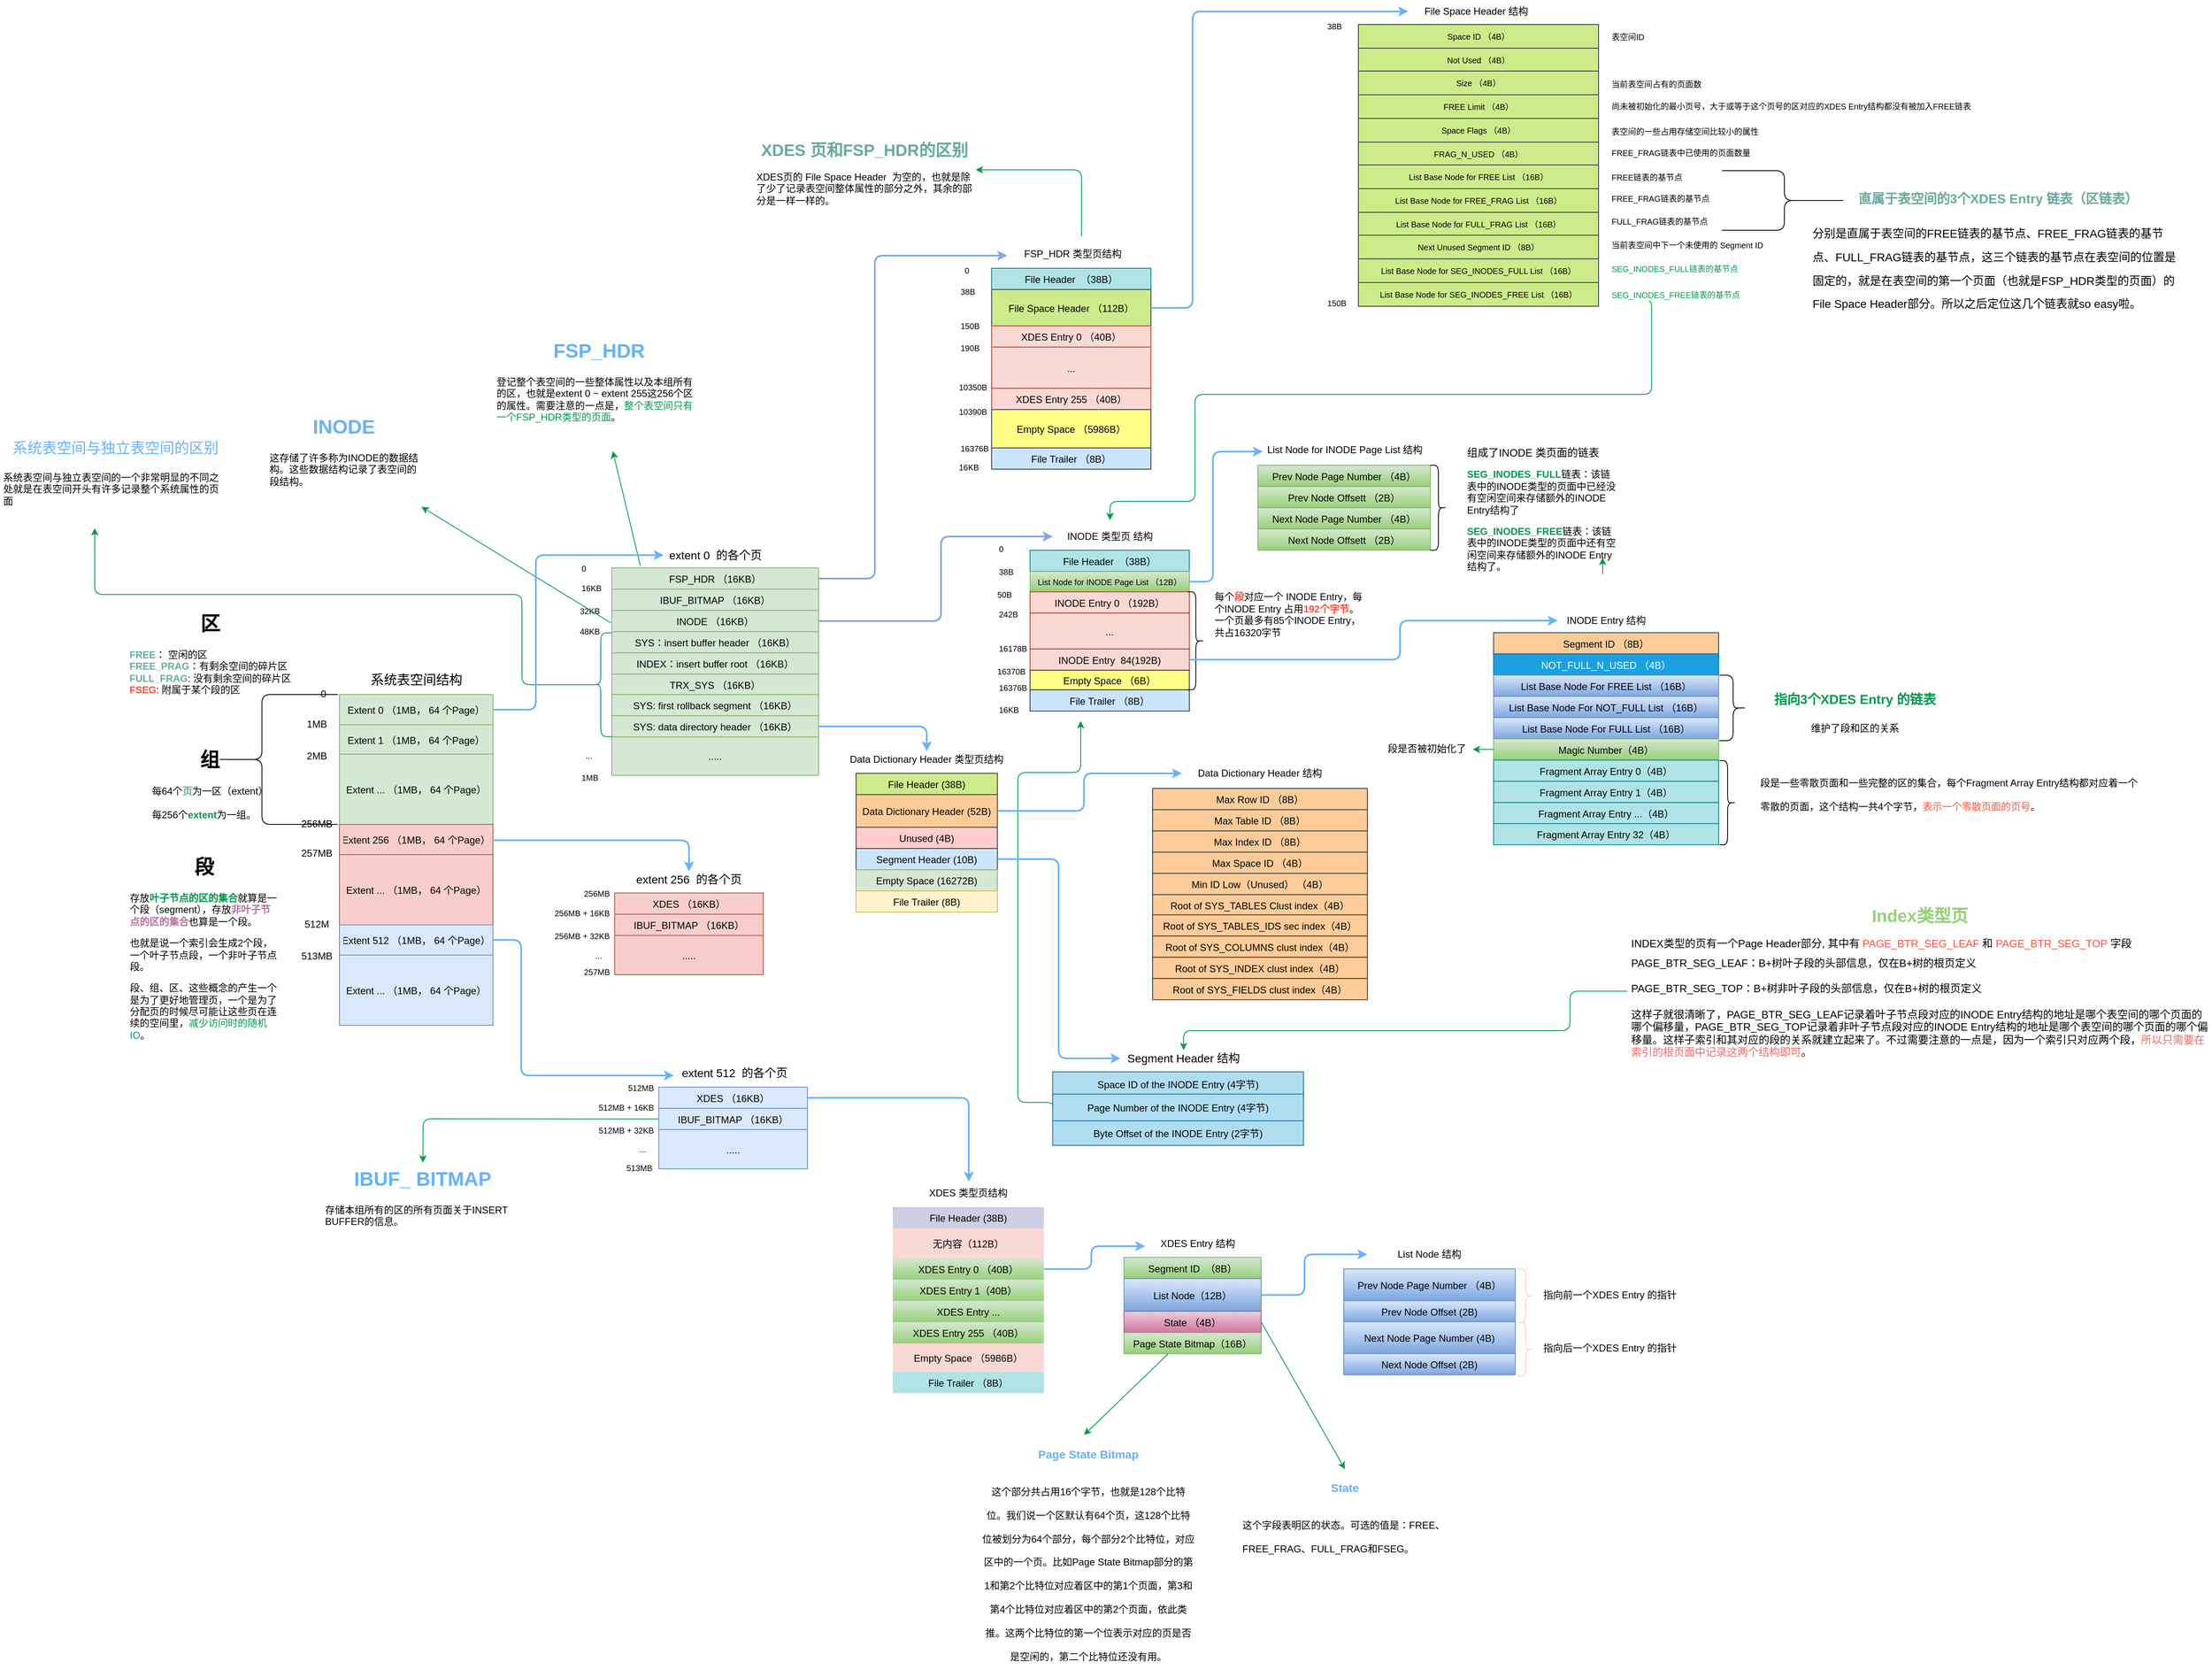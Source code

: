 <mxfile version="13.9.8" type="device"><diagram id="JnnPQs2MHW66kv3CXF47" name="第 1 页"><mxGraphModel dx="2377" dy="1433" grid="0" gridSize="10" guides="1" tooltips="1" connect="1" arrows="1" fold="1" page="1" pageScale="1" pageWidth="10000" pageHeight="8000" math="0" shadow="0"><root><mxCell id="0"/><mxCell id="1" parent="0"/><mxCell id="h3Cyclu_GgSUD5IijJur-5" value="Extent 0 （1MB， 64 个Page）" style="text;strokeColor=#82b366;fillColor=#d5e8d4;align=center;verticalAlign=middle;spacingLeft=4;spacingRight=4;overflow=hidden;rotatable=0;points=[[0,0.5],[1,0.5]];portConstraint=eastwest;" vertex="1" parent="1"><mxGeometry x="653.5" y="1017.5" width="188" height="37" as="geometry"/></mxCell><mxCell id="h3Cyclu_GgSUD5IijJur-6" value="Extent 1 （1MB， 64 个Page）" style="text;strokeColor=#82b366;fillColor=#d5e8d4;align=center;verticalAlign=middle;spacingLeft=4;spacingRight=4;overflow=hidden;rotatable=0;points=[[0,0.5],[1,0.5]];portConstraint=eastwest;" vertex="1" parent="1"><mxGeometry x="653.5" y="1054.5" width="188" height="37" as="geometry"/></mxCell><mxCell id="h3Cyclu_GgSUD5IijJur-8" value="Extent ... （1MB， 64 个Page）" style="text;strokeColor=#82b366;fillColor=#d5e8d4;align=center;verticalAlign=middle;spacingLeft=4;spacingRight=4;overflow=hidden;rotatable=0;points=[[0,0.5],[1,0.5]];portConstraint=eastwest;" vertex="1" parent="1"><mxGeometry x="653.5" y="1090.5" width="188" height="86" as="geometry"/></mxCell><mxCell id="h3Cyclu_GgSUD5IijJur-10" value="0" style="text;html=1;strokeColor=none;fillColor=none;align=center;verticalAlign=middle;whiteSpace=wrap;rounded=0;" vertex="1" parent="1"><mxGeometry x="613.5" y="1006.5" width="40" height="20" as="geometry"/></mxCell><mxCell id="h3Cyclu_GgSUD5IijJur-12" value="1MB" style="text;html=1;strokeColor=none;fillColor=none;align=center;verticalAlign=middle;whiteSpace=wrap;rounded=0;" vertex="1" parent="1"><mxGeometry x="605.5" y="1043.5" width="40" height="20" as="geometry"/></mxCell><mxCell id="h3Cyclu_GgSUD5IijJur-13" value="2MB" style="text;html=1;strokeColor=none;fillColor=none;align=center;verticalAlign=middle;whiteSpace=wrap;rounded=0;" vertex="1" parent="1"><mxGeometry x="605.5" y="1082.5" width="40" height="20" as="geometry"/></mxCell><mxCell id="h3Cyclu_GgSUD5IijJur-15" value="Extent 256 （1MB， 64 个Page）" style="text;strokeColor=#b85450;fillColor=#f8cecc;align=center;verticalAlign=middle;spacingLeft=4;spacingRight=4;overflow=hidden;rotatable=0;points=[[0,0.5],[1,0.5]];portConstraint=eastwest;" vertex="1" parent="1"><mxGeometry x="653.5" y="1176.5" width="188" height="37" as="geometry"/></mxCell><mxCell id="h3Cyclu_GgSUD5IijJur-18" value="256MB" style="text;html=1;strokeColor=none;fillColor=none;align=center;verticalAlign=middle;whiteSpace=wrap;rounded=0;" vertex="1" parent="1"><mxGeometry x="605.5" y="1165.5" width="40" height="20" as="geometry"/></mxCell><mxCell id="h3Cyclu_GgSUD5IijJur-19" value="257MB" style="text;html=1;strokeColor=none;fillColor=none;align=center;verticalAlign=middle;whiteSpace=wrap;rounded=0;" vertex="1" parent="1"><mxGeometry x="605.5" y="1201.5" width="40" height="20" as="geometry"/></mxCell><mxCell id="h3Cyclu_GgSUD5IijJur-22" value="Extent ... （1MB， 64 个Page）" style="text;strokeColor=#b85450;fillColor=#f8cecc;align=center;verticalAlign=middle;spacingLeft=4;spacingRight=4;overflow=hidden;rotatable=0;points=[[0,0.5],[1,0.5]];portConstraint=eastwest;" vertex="1" parent="1"><mxGeometry x="653.5" y="1213.5" width="188" height="86" as="geometry"/></mxCell><mxCell id="h3Cyclu_GgSUD5IijJur-23" value="Extent 512 （1MB， 64 个Page）" style="text;strokeColor=#6c8ebf;fillColor=#dae8fc;align=center;verticalAlign=middle;spacingLeft=4;spacingRight=4;overflow=hidden;rotatable=0;points=[[0,0.5],[1,0.5]];portConstraint=eastwest;" vertex="1" parent="1"><mxGeometry x="653.5" y="1299.5" width="188" height="37" as="geometry"/></mxCell><mxCell id="h3Cyclu_GgSUD5IijJur-24" value="Extent ... （1MB， 64 个Page）" style="text;strokeColor=#6c8ebf;fillColor=#dae8fc;align=center;verticalAlign=middle;spacingLeft=4;spacingRight=4;overflow=hidden;rotatable=0;points=[[0,0.5],[1,0.5]];portConstraint=eastwest;" vertex="1" parent="1"><mxGeometry x="653.5" y="1336.5" width="188" height="86" as="geometry"/></mxCell><mxCell id="h3Cyclu_GgSUD5IijJur-25" value="512M" style="text;html=1;strokeColor=none;fillColor=none;align=center;verticalAlign=middle;whiteSpace=wrap;rounded=0;" vertex="1" parent="1"><mxGeometry x="605.5" y="1288.5" width="40" height="20" as="geometry"/></mxCell><mxCell id="h3Cyclu_GgSUD5IijJur-27" value="513MB" style="text;html=1;strokeColor=none;fillColor=none;align=center;verticalAlign=middle;whiteSpace=wrap;rounded=0;" vertex="1" parent="1"><mxGeometry x="605.5" y="1327.5" width="40" height="20" as="geometry"/></mxCell><mxCell id="h3Cyclu_GgSUD5IijJur-28" value="&lt;font style=&quot;font-size: 16px&quot;&gt;系统表空间结构&lt;/font&gt;" style="text;html=1;strokeColor=none;fillColor=none;align=center;verticalAlign=middle;whiteSpace=wrap;rounded=0;" vertex="1" parent="1"><mxGeometry x="686.5" y="988.5" width="122" height="20" as="geometry"/></mxCell><mxCell id="h3Cyclu_GgSUD5IijJur-29" value="" style="shape=curlyBracket;whiteSpace=wrap;html=1;rounded=1;strokeColor=#000000;align=center;direction=east;size=0.377;" vertex="1" parent="1"><mxGeometry x="502.5" y="1017.5" width="149" height="159" as="geometry"/></mxCell><mxCell id="h3Cyclu_GgSUD5IijJur-32" value="&lt;h1 style=&quot;text-align: center&quot;&gt;组&lt;/h1&gt;&lt;div&gt;每64个&lt;b&gt;&lt;font color=&quot;#67ab9f&quot;&gt;页&lt;/font&gt;&lt;/b&gt;为一区（extent）&lt;/div&gt;&lt;div&gt;&lt;br&gt;&lt;/div&gt;&lt;div&gt;每256个&lt;b&gt;&lt;font color=&quot;#00994d&quot;&gt;extent&lt;/font&gt;&lt;/b&gt;为一组。&lt;/div&gt;" style="text;html=1;strokeColor=none;fillColor=none;spacing=5;spacingTop=-20;whiteSpace=wrap;overflow=hidden;rounded=0;align=left;" vertex="1" parent="1"><mxGeometry x="418.5" y="1077.5" width="154" height="120" as="geometry"/></mxCell><mxCell id="h3Cyclu_GgSUD5IijJur-35" value="&lt;h1&gt;段&lt;/h1&gt;&lt;p style=&quot;text-align: left&quot;&gt;存放&lt;font color=&quot;#00994d&quot;&gt;&lt;b&gt;叶子节点的区的集合&lt;/b&gt;&lt;/font&gt;就算是一个段（segment），存放&lt;font color=&quot;#b5739d&quot;&gt;&lt;b&gt;非叶子节点的区的集合&lt;/b&gt;&lt;/font&gt;也算是一个段。&lt;/p&gt;&lt;p style=&quot;text-align: left&quot;&gt;也就是说一个索引会生成2个段，一个叶子节点段，一个非叶子节点段。&lt;/p&gt;&lt;p style=&quot;text-align: left&quot;&gt;段、组、区、这些概念的产生一个是为了更好地管理页，一个是为了分配页的时候尽可能让这些页在连续的空间里，&lt;font color=&quot;#00994d&quot;&gt;减少访问时的随机IO&lt;/font&gt;。&lt;/p&gt;&lt;p style=&quot;text-align: left&quot;&gt;&lt;br&gt;&lt;/p&gt;&lt;p style=&quot;text-align: left&quot;&gt;&lt;br&gt;&lt;/p&gt;" style="text;html=1;strokeColor=none;fillColor=none;spacing=5;spacingTop=-20;whiteSpace=wrap;overflow=hidden;rounded=0;align=center;" vertex="1" parent="1"><mxGeometry x="392.5" y="1208.5" width="190" height="243" as="geometry"/></mxCell><mxCell id="h3Cyclu_GgSUD5IijJur-37" value="&lt;h1&gt;区&lt;/h1&gt;&lt;div style=&quot;text-align: left&quot;&gt;&lt;font color=&quot;#67ab9f&quot;&gt;&lt;b&gt;FREE&lt;/b&gt;&lt;/font&gt;： 空闲的区&lt;/div&gt;&lt;div style=&quot;text-align: left&quot;&gt;&lt;font color=&quot;#67ab9f&quot;&gt;&lt;b&gt;FREE_PRAG&lt;/b&gt;&lt;/font&gt;：有剩余空间的碎片区&lt;/div&gt;&lt;div style=&quot;text-align: left&quot;&gt;&lt;font color=&quot;#67ab9f&quot;&gt;&lt;b&gt;FULL_FRAG&lt;/b&gt;&lt;/font&gt;: 没有剩余空间的碎片区&lt;/div&gt;&lt;div style=&quot;text-align: left&quot;&gt;&lt;font color=&quot;#ff513d&quot;&gt;&lt;b&gt;FSEG&lt;/b&gt;&lt;/font&gt;: 附属于某个段的区&lt;/div&gt;" style="text;html=1;strokeColor=none;fillColor=none;spacing=5;spacingTop=-20;whiteSpace=wrap;overflow=hidden;rounded=0;align=center;" vertex="1" parent="1"><mxGeometry x="383" y="910.5" width="225" height="120" as="geometry"/></mxCell><mxCell id="h3Cyclu_GgSUD5IijJur-39" value="FSP_HDR （16KB）" style="text;strokeColor=#82b366;fillColor=#d5e8d4;align=center;verticalAlign=top;spacingLeft=4;spacingRight=4;overflow=hidden;rotatable=0;points=[[0,0.5],[1,0.5]];portConstraint=eastwest;" vertex="1" parent="1"><mxGeometry x="987" y="862.5" width="253" height="26" as="geometry"/></mxCell><mxCell id="h3Cyclu_GgSUD5IijJur-41" value="IBUF_BITMAP （16KB）" style="text;strokeColor=#82b366;fillColor=#d5e8d4;align=center;verticalAlign=top;spacingLeft=4;spacingRight=4;overflow=hidden;rotatable=0;points=[[0,0.5],[1,0.5]];portConstraint=eastwest;" vertex="1" parent="1"><mxGeometry x="987" y="888.5" width="253" height="26" as="geometry"/></mxCell><mxCell id="h3Cyclu_GgSUD5IijJur-42" value="INODE （16KB）" style="text;strokeColor=#82b366;fillColor=#d5e8d4;align=center;verticalAlign=top;spacingLeft=4;spacingRight=4;overflow=hidden;rotatable=0;points=[[0,0.5],[1,0.5]];portConstraint=eastwest;" vertex="1" parent="1"><mxGeometry x="987" y="914.5" width="253" height="26" as="geometry"/></mxCell><mxCell id="h3Cyclu_GgSUD5IijJur-43" value="....." style="text;strokeColor=#82b366;fillColor=#d5e8d4;align=center;verticalAlign=middle;spacingLeft=4;spacingRight=4;overflow=hidden;rotatable=0;points=[[0,0.5],[1,0.5]];portConstraint=eastwest;" vertex="1" parent="1"><mxGeometry x="987" y="1068.5" width="253" height="48" as="geometry"/></mxCell><mxCell id="h3Cyclu_GgSUD5IijJur-45" value="&lt;font style=&quot;font-size: 14px&quot;&gt;extent 0&amp;nbsp; 的各个页&lt;/font&gt;" style="text;html=1;strokeColor=none;fillColor=none;align=center;verticalAlign=middle;whiteSpace=wrap;rounded=0;" vertex="1" parent="1"><mxGeometry x="1050.5" y="836.75" width="126" height="20" as="geometry"/></mxCell><mxCell id="h3Cyclu_GgSUD5IijJur-47" value="&lt;font style=&quot;font-size: 10px&quot;&gt;0&lt;/font&gt;" style="text;html=1;strokeColor=none;fillColor=none;align=left;verticalAlign=middle;whiteSpace=wrap;rounded=0;" vertex="1" parent="1"><mxGeometry x="948" y="853" width="40" height="20" as="geometry"/></mxCell><mxCell id="h3Cyclu_GgSUD5IijJur-48" value="&lt;font style=&quot;font-size: 10px&quot;&gt;16KB&lt;/font&gt;" style="text;html=1;strokeColor=none;fillColor=none;align=left;verticalAlign=middle;whiteSpace=wrap;rounded=0;" vertex="1" parent="1"><mxGeometry x="948" y="876.75" width="40" height="20" as="geometry"/></mxCell><mxCell id="h3Cyclu_GgSUD5IijJur-50" value="&lt;font style=&quot;font-size: 10px&quot;&gt;32KB&lt;/font&gt;" style="text;html=1;strokeColor=none;fillColor=none;align=left;verticalAlign=middle;whiteSpace=wrap;rounded=0;" vertex="1" parent="1"><mxGeometry x="946" y="904.75" width="40" height="20" as="geometry"/></mxCell><mxCell id="h3Cyclu_GgSUD5IijJur-51" value="&lt;font style=&quot;font-size: 10px&quot;&gt;48KB&lt;/font&gt;" style="text;html=1;strokeColor=none;fillColor=none;align=left;verticalAlign=middle;whiteSpace=wrap;rounded=0;" vertex="1" parent="1"><mxGeometry x="946" y="929.75" width="40" height="20" as="geometry"/></mxCell><mxCell id="h3Cyclu_GgSUD5IijJur-52" value="&lt;span style=&quot;font-size: 10px&quot;&gt;1MB&lt;/span&gt;" style="text;html=1;strokeColor=none;fillColor=none;align=left;verticalAlign=middle;whiteSpace=wrap;rounded=0;" vertex="1" parent="1"><mxGeometry x="948" y="1109" width="40" height="20" as="geometry"/></mxCell><mxCell id="h3Cyclu_GgSUD5IijJur-53" value="&lt;span style=&quot;font-size: 10px&quot;&gt;...&lt;/span&gt;" style="text;html=1;strokeColor=none;fillColor=none;align=center;verticalAlign=middle;whiteSpace=wrap;rounded=0;" vertex="1" parent="1"><mxGeometry x="939" y="1081.5" width="40" height="20" as="geometry"/></mxCell><mxCell id="h3Cyclu_GgSUD5IijJur-56" value="XDES （16KB）" style="text;strokeColor=#b85450;fillColor=#f8cecc;align=center;verticalAlign=top;spacingLeft=4;spacingRight=4;overflow=hidden;rotatable=0;points=[[0,0.5],[1,0.5]];portConstraint=eastwest;" vertex="1" parent="1"><mxGeometry x="990.5" y="1260.5" width="182" height="26" as="geometry"/></mxCell><mxCell id="h3Cyclu_GgSUD5IijJur-57" value="IBUF_BITMAP （16KB）" style="text;strokeColor=#b85450;fillColor=#f8cecc;align=center;verticalAlign=top;spacingLeft=4;spacingRight=4;overflow=hidden;rotatable=0;points=[[0,0.5],[1,0.5]];portConstraint=eastwest;" vertex="1" parent="1"><mxGeometry x="990.5" y="1286.5" width="182" height="26" as="geometry"/></mxCell><mxCell id="h3Cyclu_GgSUD5IijJur-59" value="....." style="text;strokeColor=#b85450;fillColor=#f8cecc;align=center;verticalAlign=middle;spacingLeft=4;spacingRight=4;overflow=hidden;rotatable=0;points=[[0,0.5],[1,0.5]];portConstraint=eastwest;" vertex="1" parent="1"><mxGeometry x="990.5" y="1312.5" width="182" height="48" as="geometry"/></mxCell><mxCell id="h3Cyclu_GgSUD5IijJur-60" value="&lt;font style=&quot;font-size: 14px&quot;&gt;extent 256&amp;nbsp; 的各个页&lt;/font&gt;" style="text;html=1;strokeColor=none;fillColor=none;align=center;verticalAlign=middle;whiteSpace=wrap;rounded=0;" vertex="1" parent="1"><mxGeometry x="1015" y="1234" width="133" height="20" as="geometry"/></mxCell><mxCell id="h3Cyclu_GgSUD5IijJur-61" value="&lt;span style=&quot;font-size: 10px&quot;&gt;256MB&lt;/span&gt;" style="text;html=1;strokeColor=none;fillColor=none;align=left;verticalAlign=middle;whiteSpace=wrap;rounded=0;" vertex="1" parent="1"><mxGeometry x="950.5" y="1250.5" width="40" height="20" as="geometry"/></mxCell><mxCell id="h3Cyclu_GgSUD5IijJur-62" value="&lt;font style=&quot;font-size: 10px&quot;&gt;256MB + 16KB&lt;/font&gt;" style="text;html=1;strokeColor=none;fillColor=none;align=left;verticalAlign=middle;whiteSpace=wrap;rounded=0;" vertex="1" parent="1"><mxGeometry x="915" y="1275" width="111" height="20" as="geometry"/></mxCell><mxCell id="h3Cyclu_GgSUD5IijJur-63" value="&lt;font style=&quot;font-size: 10px&quot;&gt;256MB + 32KB&lt;/font&gt;" style="text;html=1;strokeColor=none;fillColor=none;align=left;verticalAlign=middle;whiteSpace=wrap;rounded=0;" vertex="1" parent="1"><mxGeometry x="915" y="1303" width="84" height="20" as="geometry"/></mxCell><mxCell id="h3Cyclu_GgSUD5IijJur-65" value="&lt;span style=&quot;font-size: 10px&quot;&gt;257MB&lt;/span&gt;" style="text;html=1;strokeColor=none;fillColor=none;align=left;verticalAlign=middle;whiteSpace=wrap;rounded=0;" vertex="1" parent="1"><mxGeometry x="950.5" y="1346.5" width="40" height="20" as="geometry"/></mxCell><mxCell id="h3Cyclu_GgSUD5IijJur-66" value="&lt;span style=&quot;font-size: 10px&quot;&gt;...&lt;/span&gt;" style="text;html=1;strokeColor=none;fillColor=none;align=center;verticalAlign=middle;whiteSpace=wrap;rounded=0;" vertex="1" parent="1"><mxGeometry x="950.5" y="1326.5" width="40" height="20" as="geometry"/></mxCell><mxCell id="h3Cyclu_GgSUD5IijJur-71" value="XDES （16KB）" style="text;strokeColor=#6c8ebf;fillColor=#dae8fc;align=center;verticalAlign=top;spacingLeft=4;spacingRight=4;overflow=hidden;rotatable=0;points=[[0,0.5],[1,0.5]];portConstraint=eastwest;" vertex="1" parent="1"><mxGeometry x="1044.5" y="1498.25" width="182" height="26" as="geometry"/></mxCell><mxCell id="h3Cyclu_GgSUD5IijJur-72" value="IBUF_BITMAP （16KB）" style="text;strokeColor=#6c8ebf;fillColor=#dae8fc;align=center;verticalAlign=top;spacingLeft=4;spacingRight=4;overflow=hidden;rotatable=0;points=[[0,0.5],[1,0.5]];portConstraint=eastwest;" vertex="1" parent="1"><mxGeometry x="1044.5" y="1524.25" width="182" height="26" as="geometry"/></mxCell><mxCell id="h3Cyclu_GgSUD5IijJur-73" value="....." style="text;strokeColor=#6c8ebf;fillColor=#dae8fc;align=center;verticalAlign=middle;spacingLeft=4;spacingRight=4;overflow=hidden;rotatable=0;points=[[0,0.5],[1,0.5]];portConstraint=eastwest;" vertex="1" parent="1"><mxGeometry x="1044.5" y="1550.25" width="182" height="48" as="geometry"/></mxCell><mxCell id="h3Cyclu_GgSUD5IijJur-74" value="&lt;font style=&quot;font-size: 14px&quot;&gt;extent 512&amp;nbsp; 的各个页&lt;/font&gt;" style="text;html=1;strokeColor=none;fillColor=none;align=center;verticalAlign=middle;whiteSpace=wrap;rounded=0;" vertex="1" parent="1"><mxGeometry x="1071" y="1471" width="133" height="20" as="geometry"/></mxCell><mxCell id="h3Cyclu_GgSUD5IijJur-75" value="&lt;span style=&quot;font-size: 10px&quot;&gt;512MB&lt;/span&gt;" style="text;html=1;strokeColor=none;fillColor=none;align=left;verticalAlign=middle;whiteSpace=wrap;rounded=0;" vertex="1" parent="1"><mxGeometry x="1004.5" y="1488.25" width="40" height="20.5" as="geometry"/></mxCell><mxCell id="h3Cyclu_GgSUD5IijJur-76" value="&lt;font style=&quot;font-size: 10px&quot;&gt;512MB + 16KB&lt;/font&gt;" style="text;html=1;strokeColor=none;fillColor=none;align=left;verticalAlign=middle;whiteSpace=wrap;rounded=0;" vertex="1" parent="1"><mxGeometry x="969" y="1512.75" width="111" height="20" as="geometry"/></mxCell><mxCell id="h3Cyclu_GgSUD5IijJur-77" value="&lt;font style=&quot;font-size: 10px&quot;&gt;512MB + 32KB&lt;/font&gt;" style="text;html=1;strokeColor=none;fillColor=none;align=left;verticalAlign=middle;whiteSpace=wrap;rounded=0;" vertex="1" parent="1"><mxGeometry x="969" y="1540.75" width="84" height="20" as="geometry"/></mxCell><mxCell id="h3Cyclu_GgSUD5IijJur-78" value="&lt;span style=&quot;font-size: 10px&quot;&gt;513MB&lt;/span&gt;" style="text;html=1;strokeColor=none;fillColor=none;align=left;verticalAlign=middle;whiteSpace=wrap;rounded=0;" vertex="1" parent="1"><mxGeometry x="1002.5" y="1586.75" width="40" height="20" as="geometry"/></mxCell><mxCell id="h3Cyclu_GgSUD5IijJur-79" value="&lt;span style=&quot;font-size: 10px&quot;&gt;...&lt;/span&gt;" style="text;html=1;strokeColor=none;fillColor=none;align=center;verticalAlign=middle;whiteSpace=wrap;rounded=0;" vertex="1" parent="1"><mxGeometry x="1004.5" y="1564.25" width="40" height="20" as="geometry"/></mxCell><mxCell id="h3Cyclu_GgSUD5IijJur-84" value="&lt;h1&gt;&lt;font color=&quot;#66b2ff&quot;&gt;FSP_HDR&lt;/font&gt;&lt;/h1&gt;&lt;div&gt;&lt;div style=&quot;text-align: left&quot;&gt;登记整个表空间的一些整体属性以及本组所有的区，也就是extent 0 ~ extent 255这256个区的属性。需要注意的一点是，&lt;font color=&quot;#00994d&quot;&gt;整个表空间只有一个FSP_HDR类型的页面&lt;/font&gt;。&lt;/div&gt;&lt;div style=&quot;text-align: left&quot;&gt;&lt;br&gt;&lt;/div&gt;&lt;/div&gt;" style="text;html=1;strokeColor=none;fillColor=none;spacing=5;spacingTop=-20;whiteSpace=wrap;overflow=hidden;rounded=0;align=center;" vertex="1" parent="1"><mxGeometry x="841.5" y="576.5" width="259" height="143" as="geometry"/></mxCell><mxCell id="h3Cyclu_GgSUD5IijJur-85" value="" style="endArrow=classic;html=1;fillColor=#ffe6cc;strokeColor=#00994D;" edge="1" parent="1" target="h3Cyclu_GgSUD5IijJur-84"><mxGeometry width="50" height="50" relative="1" as="geometry"><mxPoint x="1022" y="860" as="sourcePoint"/><mxPoint x="901.5" y="858.5" as="targetPoint"/></mxGeometry></mxCell><mxCell id="h3Cyclu_GgSUD5IijJur-86" value="&lt;h1&gt;&lt;font color=&quot;#66b2ff&quot;&gt;IBUF_ BITMAP&lt;/font&gt;&lt;/h1&gt;&lt;p style=&quot;text-align: left&quot;&gt;存储本组所有的区的所有页面关于INSERT BUFFER的信息。&lt;br&gt;&lt;/p&gt;" style="text;html=1;strokeColor=none;fillColor=none;spacing=5;spacingTop=-20;whiteSpace=wrap;overflow=hidden;rounded=0;align=center;" vertex="1" parent="1"><mxGeometry x="632" y="1590.75" width="247" height="116" as="geometry"/></mxCell><mxCell id="h3Cyclu_GgSUD5IijJur-87" value="" style="endArrow=classic;html=1;exitX=0;exitY=0.5;exitDx=0;exitDy=0;fillColor=#fff2cc;strokeColor=#00994D;" edge="1" parent="1" source="h3Cyclu_GgSUD5IijJur-72" target="h3Cyclu_GgSUD5IijJur-86"><mxGeometry width="50" height="50" relative="1" as="geometry"><mxPoint x="853.5" y="1162.5" as="sourcePoint"/><mxPoint x="962.541" y="1673.5" as="targetPoint"/><Array as="points"><mxPoint x="756" y="1537"/></Array></mxGeometry></mxCell><mxCell id="h3Cyclu_GgSUD5IijJur-88" value="&lt;h1&gt;&lt;font color=&quot;#66b2ff&quot;&gt;INODE&lt;/font&gt;&lt;/h1&gt;&lt;p style=&quot;text-align: left&quot;&gt;这存储了许多称为INODE的数据结构。这些数据结构记录了表空间的段结构。&lt;br&gt;&lt;/p&gt;" style="text;html=1;strokeColor=none;fillColor=none;spacing=5;spacingTop=-20;whiteSpace=wrap;overflow=hidden;rounded=0;align=center;" vertex="1" parent="1"><mxGeometry x="564" y="669.5" width="190" height="120" as="geometry"/></mxCell><mxCell id="h3Cyclu_GgSUD5IijJur-89" value="" style="endArrow=classic;html=1;fillColor=#fff2cc;exitX=1;exitY=0;exitDx=0;exitDy=0;strokeColor=#00994D;" edge="1" parent="1" source="h3Cyclu_GgSUD5IijJur-51" target="h3Cyclu_GgSUD5IijJur-88"><mxGeometry width="50" height="50" relative="1" as="geometry"><mxPoint x="986" y="900" as="sourcePoint"/><mxPoint x="787" y="919.5" as="targetPoint"/></mxGeometry></mxCell><mxCell id="h3Cyclu_GgSUD5IijJur-90" value="File Header  （38B）" style="text;strokeColor=#0e8088;fillColor=#b0e3e6;align=center;verticalAlign=top;spacingLeft=4;spacingRight=4;overflow=hidden;rotatable=0;points=[[0,0.5],[1,0.5]];portConstraint=eastwest;" vertex="1" parent="1"><mxGeometry x="1452" y="495.5" width="195" height="26" as="geometry"/></mxCell><mxCell id="h3Cyclu_GgSUD5IijJur-91" value="File Space Header （112B）" style="text;strokeColor=#36393d;fillColor=#cdeb8b;align=center;verticalAlign=middle;spacingLeft=4;spacingRight=4;overflow=hidden;rotatable=0;points=[[0,0.5],[1,0.5]];portConstraint=eastwest;" vertex="1" parent="1"><mxGeometry x="1452" y="521.5" width="195" height="45" as="geometry"/></mxCell><mxCell id="h3Cyclu_GgSUD5IijJur-93" value="XDES Entry 0 （40B）" style="text;strokeColor=#ae4132;fillColor=#fad9d5;align=center;verticalAlign=top;spacingLeft=4;spacingRight=4;overflow=hidden;rotatable=0;points=[[0,0.5],[1,0.5]];portConstraint=eastwest;" vertex="1" parent="1"><mxGeometry x="1452" y="566" width="195" height="26" as="geometry"/></mxCell><mxCell id="h3Cyclu_GgSUD5IijJur-95" value="..." style="text;strokeColor=#ae4132;fillColor=#fad9d5;align=center;verticalAlign=middle;spacingLeft=4;spacingRight=4;overflow=hidden;rotatable=0;points=[[0,0.5],[1,0.5]];portConstraint=eastwest;" vertex="1" parent="1"><mxGeometry x="1452" y="592" width="195" height="50.5" as="geometry"/></mxCell><mxCell id="h3Cyclu_GgSUD5IijJur-96" value="XDES Entry 255 （40B）" style="text;strokeColor=#ae4132;fillColor=#fad9d5;align=center;verticalAlign=top;spacingLeft=4;spacingRight=4;overflow=hidden;rotatable=0;points=[[0,0.5],[1,0.5]];portConstraint=eastwest;" vertex="1" parent="1"><mxGeometry x="1452" y="642.5" width="195" height="26" as="geometry"/></mxCell><mxCell id="h3Cyclu_GgSUD5IijJur-97" value="Empty Space （5986B）" style="text;strokeColor=#36393d;fillColor=#ffff88;align=center;verticalAlign=middle;spacingLeft=4;spacingRight=4;overflow=hidden;rotatable=0;points=[[0,0.5],[1,0.5]];portConstraint=eastwest;" vertex="1" parent="1"><mxGeometry x="1452" y="668.5" width="195" height="47" as="geometry"/></mxCell><mxCell id="h3Cyclu_GgSUD5IijJur-98" value="File Trailer （8B）" style="text;strokeColor=#36393d;fillColor=#cce5ff;align=center;verticalAlign=top;spacingLeft=4;spacingRight=4;overflow=hidden;rotatable=0;points=[[0,0.5],[1,0.5]];portConstraint=eastwest;" vertex="1" parent="1"><mxGeometry x="1452" y="715.5" width="195" height="26" as="geometry"/></mxCell><mxCell id="h3Cyclu_GgSUD5IijJur-99" value="&lt;span style=&quot;font-size: 10px&quot;&gt;0&lt;/span&gt;" style="text;html=1;strokeColor=none;fillColor=none;align=left;verticalAlign=middle;whiteSpace=wrap;rounded=0;" vertex="1" parent="1"><mxGeometry x="1417" y="487.5" width="40" height="20" as="geometry"/></mxCell><mxCell id="h3Cyclu_GgSUD5IijJur-101" value="&lt;span style=&quot;font-size: 10px&quot;&gt;38B&lt;/span&gt;" style="text;html=1;strokeColor=none;fillColor=none;align=left;verticalAlign=middle;whiteSpace=wrap;rounded=0;" vertex="1" parent="1"><mxGeometry x="1412" y="513.5" width="40" height="20" as="geometry"/></mxCell><mxCell id="h3Cyclu_GgSUD5IijJur-102" value="&lt;span style=&quot;font-size: 10px&quot;&gt;150B&lt;/span&gt;" style="text;html=1;strokeColor=none;fillColor=none;align=left;verticalAlign=middle;whiteSpace=wrap;rounded=0;" vertex="1" parent="1"><mxGeometry x="1412" y="555.5" width="40" height="20" as="geometry"/></mxCell><mxCell id="h3Cyclu_GgSUD5IijJur-103" value="&lt;span style=&quot;font-size: 10px&quot;&gt;190B&lt;/span&gt;" style="text;html=1;strokeColor=none;fillColor=none;align=left;verticalAlign=middle;whiteSpace=wrap;rounded=0;" vertex="1" parent="1"><mxGeometry x="1412" y="582.5" width="40" height="20" as="geometry"/></mxCell><mxCell id="h3Cyclu_GgSUD5IijJur-104" value="&lt;span style=&quot;font-size: 10px&quot;&gt;10350B&lt;/span&gt;" style="text;html=1;strokeColor=none;fillColor=none;align=left;verticalAlign=middle;whiteSpace=wrap;rounded=0;" vertex="1" parent="1"><mxGeometry x="1410" y="630.5" width="40" height="20" as="geometry"/></mxCell><mxCell id="h3Cyclu_GgSUD5IijJur-107" value="&lt;span style=&quot;font-size: 10px&quot;&gt;10390B&lt;/span&gt;" style="text;html=1;strokeColor=none;fillColor=none;align=left;verticalAlign=middle;whiteSpace=wrap;rounded=0;" vertex="1" parent="1"><mxGeometry x="1410" y="661" width="40" height="20" as="geometry"/></mxCell><mxCell id="h3Cyclu_GgSUD5IijJur-108" value="&lt;span style=&quot;font-size: 10px&quot;&gt;16376B&lt;/span&gt;" style="text;html=1;strokeColor=none;fillColor=none;align=left;verticalAlign=middle;whiteSpace=wrap;rounded=0;" vertex="1" parent="1"><mxGeometry x="1412" y="705.5" width="40" height="20" as="geometry"/></mxCell><mxCell id="h3Cyclu_GgSUD5IijJur-110" value="&lt;span style=&quot;font-size: 10px&quot;&gt;16KB&lt;/span&gt;" style="text;html=1;strokeColor=none;fillColor=none;align=left;verticalAlign=middle;whiteSpace=wrap;rounded=0;" vertex="1" parent="1"><mxGeometry x="1410" y="729" width="40" height="20" as="geometry"/></mxCell><mxCell id="h3Cyclu_GgSUD5IijJur-113" value="Space ID （4B）" style="text;strokeColor=#36393d;fillColor=#cdeb8b;align=center;verticalAlign=middle;spacingLeft=4;spacingRight=4;overflow=hidden;rotatable=0;points=[[0,0.5],[1,0.5]];portConstraint=eastwest;fontSize=10;" vertex="1" parent="1"><mxGeometry x="1901" y="197" width="294" height="29" as="geometry"/></mxCell><mxCell id="h3Cyclu_GgSUD5IijJur-115" value="Not Used （4B）" style="text;strokeColor=#36393d;fillColor=#cdeb8b;align=center;verticalAlign=middle;spacingLeft=4;spacingRight=4;overflow=hidden;rotatable=0;points=[[0,0.5],[1,0.5]];portConstraint=eastwest;fontSize=10;" vertex="1" parent="1"><mxGeometry x="1901" y="226" width="294" height="29" as="geometry"/></mxCell><mxCell id="h3Cyclu_GgSUD5IijJur-116" value="Size （4B）" style="text;strokeColor=#36393d;fillColor=#cdeb8b;align=center;verticalAlign=middle;spacingLeft=4;spacingRight=4;overflow=hidden;rotatable=0;points=[[0,0.5],[1,0.5]];portConstraint=eastwest;fontSize=10;" vertex="1" parent="1"><mxGeometry x="1901" y="254" width="294" height="29" as="geometry"/></mxCell><mxCell id="h3Cyclu_GgSUD5IijJur-117" value="FREE Limit （4B）" style="text;strokeColor=#36393d;fillColor=#cdeb8b;align=center;verticalAlign=middle;spacingLeft=4;spacingRight=4;overflow=hidden;rotatable=0;points=[[0,0.5],[1,0.5]];portConstraint=eastwest;fontSize=10;" vertex="1" parent="1"><mxGeometry x="1901" y="283" width="294" height="29" as="geometry"/></mxCell><mxCell id="h3Cyclu_GgSUD5IijJur-120" value="Space Flags （4B）" style="text;strokeColor=#36393d;fillColor=#cdeb8b;align=center;verticalAlign=middle;spacingLeft=4;spacingRight=4;overflow=hidden;rotatable=0;points=[[0,0.5],[1,0.5]];portConstraint=eastwest;fontSize=10;" vertex="1" parent="1"><mxGeometry x="1901" y="312" width="294" height="29" as="geometry"/></mxCell><mxCell id="h3Cyclu_GgSUD5IijJur-121" value="FRAG_N_USED （4B）" style="text;strokeColor=#36393d;fillColor=#cdeb8b;align=center;verticalAlign=middle;spacingLeft=4;spacingRight=4;overflow=hidden;rotatable=0;points=[[0,0.5],[1,0.5]];portConstraint=eastwest;fontSize=10;" vertex="1" parent="1"><mxGeometry x="1901" y="341" width="294" height="29" as="geometry"/></mxCell><mxCell id="h3Cyclu_GgSUD5IijJur-122" value="List Base Node for FREE List （16B）" style="text;strokeColor=#36393d;fillColor=#cdeb8b;align=center;verticalAlign=middle;spacingLeft=4;spacingRight=4;overflow=hidden;rotatable=0;points=[[0,0.5],[1,0.5]];portConstraint=eastwest;fontSize=10;" vertex="1" parent="1"><mxGeometry x="1901" y="369" width="294" height="29" as="geometry"/></mxCell><mxCell id="h3Cyclu_GgSUD5IijJur-128" value="List Base Node for FREE_FRAG List （16B）" style="text;strokeColor=#36393d;fillColor=#cdeb8b;align=center;verticalAlign=middle;spacingLeft=4;spacingRight=4;overflow=hidden;rotatable=0;points=[[0,0.5],[1,0.5]];portConstraint=eastwest;fontSize=10;" vertex="1" parent="1"><mxGeometry x="1901" y="398" width="294" height="29" as="geometry"/></mxCell><mxCell id="h3Cyclu_GgSUD5IijJur-129" value="List Base Node for FULL_FRAG List （16B）" style="text;strokeColor=#36393d;fillColor=#cdeb8b;align=center;verticalAlign=middle;spacingLeft=4;spacingRight=4;overflow=hidden;rotatable=0;points=[[0,0.5],[1,0.5]];portConstraint=eastwest;fontSize=10;" vertex="1" parent="1"><mxGeometry x="1901" y="427" width="294" height="29" as="geometry"/></mxCell><mxCell id="h3Cyclu_GgSUD5IijJur-130" value="Next Unused Segment ID （8B）" style="text;strokeColor=#36393d;fillColor=#cdeb8b;align=center;verticalAlign=middle;spacingLeft=4;spacingRight=4;overflow=hidden;rotatable=0;points=[[0,0.5],[1,0.5]];portConstraint=eastwest;fontSize=10;" vertex="1" parent="1"><mxGeometry x="1901" y="455" width="294" height="29" as="geometry"/></mxCell><mxCell id="h3Cyclu_GgSUD5IijJur-131" value="List Base Node for SEG_INODES_FULL List （16B）" style="text;strokeColor=#36393d;fillColor=#cdeb8b;align=center;verticalAlign=middle;spacingLeft=4;spacingRight=4;overflow=hidden;rotatable=0;points=[[0,0.5],[1,0.5]];portConstraint=eastwest;fontSize=10;" vertex="1" parent="1"><mxGeometry x="1901" y="484" width="294" height="29" as="geometry"/></mxCell><mxCell id="h3Cyclu_GgSUD5IijJur-132" value="List Base Node for SEG_INODES_FREE List （16B）" style="text;strokeColor=#36393d;fillColor=#cdeb8b;align=center;verticalAlign=middle;spacingLeft=4;spacingRight=4;overflow=hidden;rotatable=0;points=[[0,0.5],[1,0.5]];portConstraint=eastwest;fontSize=10;" vertex="1" parent="1"><mxGeometry x="1901" y="513" width="294" height="29" as="geometry"/></mxCell><mxCell id="h3Cyclu_GgSUD5IijJur-135" value="&lt;span style=&quot;font-size: 10px&quot;&gt;38B&lt;/span&gt;" style="text;html=1;strokeColor=none;fillColor=none;align=left;verticalAlign=middle;whiteSpace=wrap;rounded=0;" vertex="1" parent="1"><mxGeometry x="1861" y="189" width="40" height="20" as="geometry"/></mxCell><mxCell id="h3Cyclu_GgSUD5IijJur-136" value="&lt;span style=&quot;font-size: 10px&quot;&gt;150B&lt;/span&gt;" style="text;html=1;strokeColor=none;fillColor=none;align=left;verticalAlign=middle;whiteSpace=wrap;rounded=0;" vertex="1" parent="1"><mxGeometry x="1861" y="528" width="40" height="20" as="geometry"/></mxCell><mxCell id="h3Cyclu_GgSUD5IijJur-139" value="表空间ID" style="text;html=1;strokeColor=none;fillColor=none;align=left;verticalAlign=middle;whiteSpace=wrap;rounded=0;fontSize=10;" vertex="1" parent="1"><mxGeometry x="2209" y="201.5" width="64" height="20" as="geometry"/></mxCell><mxCell id="h3Cyclu_GgSUD5IijJur-141" value="当前表空间占有的页面数" style="text;html=1;strokeColor=none;fillColor=none;align=left;verticalAlign=middle;whiteSpace=wrap;rounded=0;fontSize=10;" vertex="1" parent="1"><mxGeometry x="2209" y="260" width="127" height="20" as="geometry"/></mxCell><mxCell id="h3Cyclu_GgSUD5IijJur-142" value="尚未被初始化的最小页号，大于或等于这个页号的区对应的XDES Entry结构都没有被加入FREE链表" style="text;html=1;strokeColor=none;fillColor=none;align=left;verticalAlign=middle;whiteSpace=wrap;rounded=0;fontSize=10;" vertex="1" parent="1"><mxGeometry x="2209" y="284" width="460" height="25" as="geometry"/></mxCell><mxCell id="h3Cyclu_GgSUD5IijJur-143" value="&lt;div&gt;表空间的一些占用存储空间比较小的属性&lt;/div&gt;&lt;div&gt;&lt;br&gt;&lt;/div&gt;" style="text;html=1;strokeColor=none;fillColor=none;align=left;verticalAlign=middle;whiteSpace=wrap;rounded=0;fontSize=10;" vertex="1" parent="1"><mxGeometry x="2209" y="324" width="259" height="20" as="geometry"/></mxCell><mxCell id="h3Cyclu_GgSUD5IijJur-144" value="&lt;div&gt;FREE_FRAG链表中已使用的页面数量&lt;/div&gt;&lt;div&gt;&lt;br&gt;&lt;/div&gt;" style="text;html=1;strokeColor=none;fillColor=none;align=left;verticalAlign=middle;whiteSpace=wrap;rounded=0;fontSize=10;" vertex="1" parent="1"><mxGeometry x="2209" y="350" width="215" height="20" as="geometry"/></mxCell><mxCell id="h3Cyclu_GgSUD5IijJur-145" value="&lt;div&gt;FREE链表的基节点&lt;/div&gt;&lt;div&gt;&lt;br&gt;&lt;/div&gt;" style="text;html=1;strokeColor=none;fillColor=none;align=left;verticalAlign=middle;whiteSpace=wrap;rounded=0;fontSize=10;" vertex="1" parent="1"><mxGeometry x="2209" y="379.5" width="113" height="20" as="geometry"/></mxCell><mxCell id="h3Cyclu_GgSUD5IijJur-154" value="&lt;div&gt;FREE_FRAG链表的基节点&lt;/div&gt;&lt;div&gt;&lt;br&gt;&lt;/div&gt;" style="text;html=1;strokeColor=none;fillColor=none;align=left;verticalAlign=middle;whiteSpace=wrap;rounded=0;fontSize=10;" vertex="1" parent="1"><mxGeometry x="2209" y="405.5" width="180" height="20" as="geometry"/></mxCell><mxCell id="h3Cyclu_GgSUD5IijJur-155" value="&lt;div&gt;FULL_FRAG链表的基节点&lt;/div&gt;&lt;div&gt;&lt;br&gt;&lt;/div&gt;" style="text;html=1;strokeColor=none;fillColor=none;align=left;verticalAlign=middle;whiteSpace=wrap;rounded=0;fontSize=10;" vertex="1" parent="1"><mxGeometry x="2209" y="434" width="137" height="20" as="geometry"/></mxCell><mxCell id="h3Cyclu_GgSUD5IijJur-156" value="&lt;div&gt;当前表空间中下一个未使用的 Segment ID&lt;/div&gt;&lt;div&gt;&lt;br&gt;&lt;/div&gt;" style="text;html=1;strokeColor=none;fillColor=none;align=left;verticalAlign=middle;whiteSpace=wrap;rounded=0;fontSize=10;" vertex="1" parent="1"><mxGeometry x="2209" y="462.5" width="204" height="20" as="geometry"/></mxCell><mxCell id="h3Cyclu_GgSUD5IijJur-159" value="&lt;div&gt;&lt;font color=&quot;#00994d&quot;&gt;SEG_INODES_FULL链表的基节点&lt;/font&gt;&lt;/div&gt;&lt;div&gt;&lt;br&gt;&lt;/div&gt;" style="text;html=1;strokeColor=none;fillColor=none;align=left;verticalAlign=middle;whiteSpace=wrap;rounded=0;fontSize=10;" vertex="1" parent="1"><mxGeometry x="2209" y="491.5" width="173" height="20" as="geometry"/></mxCell><mxCell id="h3Cyclu_GgSUD5IijJur-161" value="&lt;font color=&quot;#00994d&quot;&gt;SEG_INODES_FREE链表的基节点&lt;/font&gt;" style="text;html=1;align=left;verticalAlign=middle;resizable=0;points=[];autosize=1;fontSize=10;" vertex="1" parent="1"><mxGeometry x="2209" y="519.5" width="167" height="16" as="geometry"/></mxCell><mxCell id="h3Cyclu_GgSUD5IijJur-162" value="&lt;span style=&quot;font-size: 12px&quot;&gt;FSP_HDR 类型页结构&lt;/span&gt;" style="text;html=1;strokeColor=none;fillColor=none;align=center;verticalAlign=middle;whiteSpace=wrap;rounded=0;fontSize=10;" vertex="1" parent="1"><mxGeometry x="1484.25" y="467.5" width="134.5" height="20" as="geometry"/></mxCell><mxCell id="h3Cyclu_GgSUD5IijJur-163" value="&lt;span style=&quot;color: rgb(0 , 0 , 0) ; font-family: &amp;#34;helvetica&amp;#34; ; font-size: 12px ; font-style: normal ; font-weight: 400 ; letter-spacing: normal ; text-align: center ; text-indent: 0px ; text-transform: none ; word-spacing: 0px ; background-color: rgb(248 , 249 , 250) ; display: inline ; float: none&quot;&gt;File Space Header 结构&lt;/span&gt;" style="text;whiteSpace=wrap;html=1;fontSize=10;" vertex="1" parent="1"><mxGeometry x="1980" y="167" width="141" height="26" as="geometry"/></mxCell><mxCell id="h3Cyclu_GgSUD5IijJur-165" value="&lt;h1&gt;&lt;font color=&quot;#67ab9f&quot;&gt;XDES 页和FSP_HDR的区别&lt;/font&gt;&lt;/h1&gt;&lt;div style=&quot;text-align: left&quot;&gt;&lt;font style=&quot;font-size: 12px&quot;&gt;XDES页的 File Space Header&amp;nbsp; 为空的，也就是除了少了记录表空间整体属性的部分之外，其余的部分是一样一样的。&lt;/font&gt;&lt;/div&gt;" style="text;html=1;strokeColor=none;fillColor=none;spacing=5;spacingTop=-20;whiteSpace=wrap;overflow=hidden;rounded=0;fontSize=10;align=center;" vertex="1" parent="1"><mxGeometry x="1160" y="336" width="273" height="120" as="geometry"/></mxCell><mxCell id="h3Cyclu_GgSUD5IijJur-167" value="File Header  （38B）" style="text;strokeColor=#0e8088;fillColor=#b0e3e6;align=center;verticalAlign=top;spacingLeft=4;spacingRight=4;overflow=hidden;rotatable=0;points=[[0,0.5],[1,0.5]];portConstraint=eastwest;" vertex="1" parent="1"><mxGeometry x="1499" y="840.75" width="195" height="26" as="geometry"/></mxCell><mxCell id="h3Cyclu_GgSUD5IijJur-168" value="List Node for INODE Page List （12B）" style="text;strokeColor=#82b366;fillColor=#d5e8d4;align=center;verticalAlign=middle;spacingLeft=4;spacingRight=4;overflow=hidden;rotatable=0;points=[[0,0.5],[1,0.5]];portConstraint=eastwest;fontSize=10;gradientColor=#97d077;" vertex="1" parent="1"><mxGeometry x="1499" y="866.75" width="195" height="25" as="geometry"/></mxCell><mxCell id="h3Cyclu_GgSUD5IijJur-169" value="INODE Entry 0 （192B）" style="text;strokeColor=#ae4132;fillColor=#fad9d5;align=center;verticalAlign=top;spacingLeft=4;spacingRight=4;overflow=hidden;rotatable=0;points=[[0,0.5],[1,0.5]];portConstraint=eastwest;" vertex="1" parent="1"><mxGeometry x="1499" y="891.75" width="195" height="26" as="geometry"/></mxCell><mxCell id="h3Cyclu_GgSUD5IijJur-170" value="..." style="text;strokeColor=#ae4132;fillColor=#fad9d5;align=center;verticalAlign=middle;spacingLeft=4;spacingRight=4;overflow=hidden;rotatable=0;points=[[0,0.5],[1,0.5]];portConstraint=eastwest;" vertex="1" parent="1"><mxGeometry x="1499" y="917.75" width="195" height="44" as="geometry"/></mxCell><mxCell id="h3Cyclu_GgSUD5IijJur-171" value="INODE Entry  84(192B)" style="text;strokeColor=#ae4132;fillColor=#fad9d5;align=center;verticalAlign=top;spacingLeft=4;spacingRight=4;overflow=hidden;rotatable=0;points=[[0,0.5],[1,0.5]];portConstraint=eastwest;" vertex="1" parent="1"><mxGeometry x="1499" y="961.75" width="195" height="26" as="geometry"/></mxCell><mxCell id="h3Cyclu_GgSUD5IijJur-172" value="Empty Space （6B）" style="text;strokeColor=#36393d;fillColor=#ffff88;align=center;verticalAlign=middle;spacingLeft=4;spacingRight=4;overflow=hidden;rotatable=0;points=[[0,0.5],[1,0.5]];portConstraint=eastwest;" vertex="1" parent="1"><mxGeometry x="1499" y="987.75" width="195" height="24" as="geometry"/></mxCell><mxCell id="h3Cyclu_GgSUD5IijJur-173" value="File Trailer （8B）" style="text;strokeColor=#36393d;fillColor=#cce5ff;align=center;verticalAlign=top;spacingLeft=4;spacingRight=4;overflow=hidden;rotatable=0;points=[[0,0.5],[1,0.5]];portConstraint=eastwest;" vertex="1" parent="1"><mxGeometry x="1499" y="1011.75" width="195" height="26" as="geometry"/></mxCell><mxCell id="h3Cyclu_GgSUD5IijJur-174" value="&lt;span style=&quot;font-size: 12px&quot;&gt;INODE 类型页 结构&lt;/span&gt;" style="text;html=1;strokeColor=none;fillColor=none;align=center;verticalAlign=middle;whiteSpace=wrap;rounded=0;fontSize=10;" vertex="1" parent="1"><mxGeometry x="1526.75" y="813.75" width="139.5" height="20" as="geometry"/></mxCell><mxCell id="h3Cyclu_GgSUD5IijJur-176" value="&lt;span style=&quot;font-size: 10px&quot;&gt;0&lt;/span&gt;" style="text;html=1;strokeColor=none;fillColor=none;align=left;verticalAlign=middle;whiteSpace=wrap;rounded=0;" vertex="1" parent="1"><mxGeometry x="1459" y="828.75" width="40" height="20" as="geometry"/></mxCell><mxCell id="h3Cyclu_GgSUD5IijJur-178" value="&lt;span style=&quot;font-size: 10px&quot;&gt;38B&lt;/span&gt;" style="text;html=1;strokeColor=none;fillColor=none;align=left;verticalAlign=middle;whiteSpace=wrap;rounded=0;" vertex="1" parent="1"><mxGeometry x="1459" y="856.75" width="40" height="20" as="geometry"/></mxCell><mxCell id="h3Cyclu_GgSUD5IijJur-179" value="&lt;span style=&quot;font-size: 10px&quot;&gt;50B&lt;/span&gt;" style="text;html=1;strokeColor=none;fillColor=none;align=left;verticalAlign=middle;whiteSpace=wrap;rounded=0;" vertex="1" parent="1"><mxGeometry x="1457" y="884.75" width="40" height="20" as="geometry"/></mxCell><mxCell id="h3Cyclu_GgSUD5IijJur-181" value="&lt;span style=&quot;font-size: 10px&quot;&gt;242B&lt;/span&gt;" style="text;html=1;strokeColor=none;fillColor=none;align=left;verticalAlign=middle;whiteSpace=wrap;rounded=0;" vertex="1" parent="1"><mxGeometry x="1459" y="908.75" width="40" height="20" as="geometry"/></mxCell><mxCell id="h3Cyclu_GgSUD5IijJur-183" value="&lt;span style=&quot;font-size: 10px&quot;&gt;16178B&lt;/span&gt;" style="text;html=1;strokeColor=none;fillColor=none;align=left;verticalAlign=middle;whiteSpace=wrap;rounded=0;" vertex="1" parent="1"><mxGeometry x="1459" y="950.75" width="40" height="20" as="geometry"/></mxCell><mxCell id="h3Cyclu_GgSUD5IijJur-184" value="&lt;span style=&quot;font-size: 10px&quot;&gt;16370B&lt;/span&gt;" style="text;html=1;strokeColor=none;fillColor=none;align=left;verticalAlign=middle;whiteSpace=wrap;rounded=0;" vertex="1" parent="1"><mxGeometry x="1457" y="978.75" width="40" height="20" as="geometry"/></mxCell><mxCell id="h3Cyclu_GgSUD5IijJur-185" value="&lt;span style=&quot;font-size: 10px&quot;&gt;16376B&lt;/span&gt;" style="text;html=1;strokeColor=none;fillColor=none;align=left;verticalAlign=middle;whiteSpace=wrap;rounded=0;" vertex="1" parent="1"><mxGeometry x="1459" y="998.75" width="40" height="20" as="geometry"/></mxCell><mxCell id="h3Cyclu_GgSUD5IijJur-186" value="&lt;span style=&quot;font-size: 10px&quot;&gt;16KB&lt;/span&gt;" style="text;html=1;strokeColor=none;fillColor=none;align=left;verticalAlign=middle;whiteSpace=wrap;rounded=0;" vertex="1" parent="1"><mxGeometry x="1459" y="1025.75" width="40" height="20" as="geometry"/></mxCell><mxCell id="h3Cyclu_GgSUD5IijJur-189" value="Prev Node Page Number （4B）" style="text;strokeColor=#82b366;fillColor=#d5e8d4;align=center;verticalAlign=top;spacingLeft=4;spacingRight=4;overflow=hidden;rotatable=0;points=[[0,0.5],[1,0.5]];portConstraint=eastwest;gradientColor=#97d077;" vertex="1" parent="1"><mxGeometry x="1778" y="736.75" width="211" height="26" as="geometry"/></mxCell><mxCell id="h3Cyclu_GgSUD5IijJur-190" value="Prev Node Offsett （2B）" style="text;strokeColor=#82b366;fillColor=#d5e8d4;align=center;verticalAlign=top;spacingLeft=4;spacingRight=4;overflow=hidden;rotatable=0;points=[[0,0.5],[1,0.5]];portConstraint=eastwest;gradientColor=#97d077;" vertex="1" parent="1"><mxGeometry x="1778" y="762.75" width="211" height="26" as="geometry"/></mxCell><mxCell id="h3Cyclu_GgSUD5IijJur-191" value="Next Node Page Number （4B）" style="text;strokeColor=#82b366;fillColor=#d5e8d4;align=center;verticalAlign=top;spacingLeft=4;spacingRight=4;overflow=hidden;rotatable=0;points=[[0,0.5],[1,0.5]];portConstraint=eastwest;gradientColor=#97d077;" vertex="1" parent="1"><mxGeometry x="1778" y="788.75" width="211" height="26" as="geometry"/></mxCell><mxCell id="h3Cyclu_GgSUD5IijJur-192" value="Next Node Offsett （2B）" style="text;strokeColor=#82b366;fillColor=#d5e8d4;align=center;verticalAlign=top;spacingLeft=4;spacingRight=4;overflow=hidden;rotatable=0;points=[[0,0.5],[1,0.5]];portConstraint=eastwest;gradientColor=#97d077;" vertex="1" parent="1"><mxGeometry x="1778" y="814.75" width="211" height="26" as="geometry"/></mxCell><mxCell id="h3Cyclu_GgSUD5IijJur-195" value="" style="shape=curlyBracket;whiteSpace=wrap;html=1;rounded=1;strokeColor=#000000;fontSize=10;align=center;direction=west;" vertex="1" parent="1"><mxGeometry x="1692" y="891.75" width="20" height="120" as="geometry"/></mxCell><mxCell id="h3Cyclu_GgSUD5IijJur-196" value="&lt;h1 style=&quot;font-size: 12px&quot;&gt;&lt;font style=&quot;font-size: 12px&quot;&gt;&lt;br&gt;&lt;/font&gt;&lt;/h1&gt;&lt;p style=&quot;text-align: left ; font-size: 12px&quot;&gt;&lt;font style=&quot;font-size: 12px&quot;&gt;每个&lt;font color=&quot;#ff513d&quot;&gt;&lt;b&gt;段&lt;/b&gt;&lt;/font&gt;对应一个 INODE Entry，每个INODE Entry 占用&lt;font color=&quot;#ff513d&quot;&gt;&lt;b&gt;192个字节&lt;/b&gt;&lt;/font&gt;。一个页最多有85个INODE Entry，共占16320字节&lt;/font&gt;&lt;/p&gt;" style="text;html=1;strokeColor=none;fillColor=none;spacing=5;spacingTop=-20;whiteSpace=wrap;overflow=hidden;rounded=0;fontSize=10;align=center;" vertex="1" parent="1"><mxGeometry x="1721" y="866.5" width="190" height="120" as="geometry"/></mxCell><mxCell id="h3Cyclu_GgSUD5IijJur-197" value="" style="shape=curlyBracket;whiteSpace=wrap;html=1;rounded=1;strokeColor=#000000;fontSize=10;align=center;direction=west;" vertex="1" parent="1"><mxGeometry x="1989" y="736.75" width="20" height="104" as="geometry"/></mxCell><mxCell id="h3Cyclu_GgSUD5IijJur-199" value="&lt;h1 style=&quot;text-align: center&quot;&gt;&lt;font style=&quot;font-size: 21px&quot; color=&quot;#97d077&quot;&gt;Index类型页&lt;/font&gt;&lt;/h1&gt;&lt;h1 style=&quot;font-size: 13px&quot;&gt;&lt;font style=&quot;font-weight: normal ; font-size: 13px&quot;&gt;INDEX类型的页有一个Page Header部分, 其中有&amp;nbsp;&lt;font color=&quot;#ff513d&quot;&gt;PAGE_BTR_SEG_LEAF&amp;nbsp;&lt;/font&gt;和&amp;nbsp;&lt;font color=&quot;#ff513d&quot;&gt;PAGE_BTR_SEG_TOP&amp;nbsp;&lt;/font&gt;字段&lt;/font&gt;&lt;/h1&gt;&lt;font style=&quot;font-size: 13px&quot;&gt;PAGE_BTR_SEG_LEAF：B+树叶子段的头部信息，仅在B+树的根页定义&lt;br&gt;&lt;br&gt;PAGE_BTR_SEG_TOP：B+树非叶子段的头部信息，仅在B+树的根页定义&lt;br&gt;&lt;br&gt;这样子就很清晰了，PAGE_BTR_SEG_LEAF记录着叶子节点段对应的INODE Entry结构的地址是哪个表空间的哪个页面的哪个偏移量，PAGE_BTR_SEG_TOP记录着非叶子节点段对应的INODE Entry结构的地址是哪个表空间的哪个页面的哪个偏移量。这样子索引和其对应的段的关系就建立起来了。不过需要注意的一点是，因为一个索引只对应两个段，&lt;font color=&quot;#ea6b66&quot; style=&quot;font-size: 13px&quot;&gt;所以只需要在索引的根页面中记录这两个结构即可&lt;/font&gt;。&lt;/font&gt;&lt;h1&gt;&lt;span style=&quot;font-weight: normal&quot;&gt;&lt;font style=&quot;font-size: 12px&quot;&gt;&amp;nbsp;&lt;/font&gt;&lt;/span&gt;&lt;/h1&gt;" style="text;html=1;strokeColor=none;fillColor=none;spacing=5;spacingTop=-20;whiteSpace=wrap;overflow=hidden;rounded=0;fontSize=10;align=left;" vertex="1" parent="1"><mxGeometry x="2230" y="1273.25" width="715" height="215" as="geometry"/></mxCell><mxCell id="h3Cyclu_GgSUD5IijJur-201" value="" style="edgeStyle=segmentEdgeStyle;endArrow=classic;html=1;fontSize=10;strokeColor=#00994D;exitX=0.285;exitY=1.057;exitDx=0;exitDy=0;exitPerimeter=0;" edge="1" parent="1" source="h3Cyclu_GgSUD5IijJur-161"><mxGeometry width="50" height="50" relative="1" as="geometry"><mxPoint x="1876" y="761" as="sourcePoint"/><mxPoint x="1597" y="804" as="targetPoint"/><Array as="points"><mxPoint x="2260" y="536"/><mxPoint x="2260" y="650"/><mxPoint x="1701" y="650"/><mxPoint x="1701" y="781"/><mxPoint x="1597" y="781"/></Array></mxGeometry></mxCell><mxCell id="h3Cyclu_GgSUD5IijJur-202" value="Space ID of the INODE Entry (4字节)" style="text;strokeColor=#10739e;fillColor=#b1ddf0;align=center;verticalAlign=middle;spacingLeft=4;spacingRight=4;overflow=hidden;rotatable=0;points=[[0,0.5],[1,0.5]];portConstraint=eastwest;fontSize=12;" vertex="1" parent="1"><mxGeometry x="1526.75" y="1479.5" width="307" height="30" as="geometry"/></mxCell><mxCell id="h3Cyclu_GgSUD5IijJur-203" value="Page Number of the INODE Entry (4字节)" style="text;strokeColor=#10739e;fillColor=#b1ddf0;align=center;verticalAlign=middle;spacingLeft=4;spacingRight=4;overflow=hidden;rotatable=0;points=[[0,0.5],[1,0.5]];portConstraint=eastwest;fontSize=12;" vertex="1" parent="1"><mxGeometry x="1526.75" y="1506.75" width="307" height="32.75" as="geometry"/></mxCell><mxCell id="h3Cyclu_GgSUD5IijJur-205" value="Byte Offset of the INODE Entry (2字节)" style="text;strokeColor=#10739e;fillColor=#b1ddf0;align=center;verticalAlign=middle;spacingLeft=4;spacingRight=4;overflow=hidden;rotatable=0;points=[[0,0.5],[1,0.5]];portConstraint=eastwest;fontSize=12;" vertex="1" parent="1"><mxGeometry x="1526.75" y="1539.5" width="307" height="30" as="geometry"/></mxCell><mxCell id="h3Cyclu_GgSUD5IijJur-206" value="&lt;font style=&quot;font-size: 14px&quot;&gt;Segment Header 结构&lt;/font&gt;" style="text;html=1;strokeColor=none;fillColor=none;align=center;verticalAlign=middle;whiteSpace=wrap;rounded=0;fontSize=12;" vertex="1" parent="1"><mxGeometry x="1609.75" y="1453" width="154" height="20" as="geometry"/></mxCell><mxCell id="h3Cyclu_GgSUD5IijJur-207" value="" style="edgeStyle=segmentEdgeStyle;endArrow=classic;html=1;strokeColor=#00994D;fontSize=12;exitX=0;exitY=0.5;exitDx=0;exitDy=0;" edge="1" parent="1" source="h3Cyclu_GgSUD5IijJur-199" target="h3Cyclu_GgSUD5IijJur-206"><mxGeometry width="50" height="50" relative="1" as="geometry"><mxPoint x="2160" y="954.75" as="sourcePoint"/><mxPoint x="2210" y="904.75" as="targetPoint"/><Array as="points"><mxPoint x="2160" y="1381"/><mxPoint x="2160" y="1429"/><mxPoint x="1687" y="1429"/></Array></mxGeometry></mxCell><mxCell id="h3Cyclu_GgSUD5IijJur-208" value="" style="edgeStyle=segmentEdgeStyle;endArrow=classic;html=1;strokeColor=#00994D;fontSize=12;" edge="1" parent="1" source="h3Cyclu_GgSUD5IijJur-198"><mxGeometry width="50" height="50" relative="1" as="geometry"><mxPoint x="2150" y="900" as="sourcePoint"/><mxPoint x="2200" y="850" as="targetPoint"/></mxGeometry></mxCell><mxCell id="h3Cyclu_GgSUD5IijJur-198" value="&lt;h1&gt;&lt;br&gt;&lt;/h1&gt;&lt;p style=&quot;text-align: left&quot;&gt;&lt;font style=&quot;font-size: 13px&quot;&gt;组成了INODE 类页面的链表&lt;/font&gt;&lt;/p&gt;&lt;p style=&quot;text-align: left ; font-size: 12px&quot;&gt;&lt;font style=&quot;font-size: 12px&quot;&gt;&lt;b&gt;&lt;font color=&quot;#00994d&quot;&gt;SEG_INODES_FULL&lt;/font&gt;&lt;/b&gt;链表：该链表中的INODE类型的页面中已经没有空闲空间来存储额外的INODE Entry结构了&lt;br&gt;&lt;/font&gt;&lt;/p&gt;&lt;p style=&quot;text-align: left ; font-size: 12px&quot;&gt;&lt;font color=&quot;#00994d&quot;&gt;&lt;b&gt;SEG_INODES_FREE&lt;/b&gt;&lt;/font&gt;链表：该链表中的INODE类型的页面中还有空闲空间来存储额外的INODE Entry结构了。&lt;br&gt;&lt;/p&gt;&lt;p style=&quot;text-align: left&quot;&gt;&lt;br&gt;&lt;/p&gt;" style="text;html=1;strokeColor=none;fillColor=none;spacing=5;spacingTop=-20;whiteSpace=wrap;overflow=hidden;rounded=0;fontSize=10;align=center;" vertex="1" parent="1"><mxGeometry x="2030" y="673" width="190" height="203.75" as="geometry"/></mxCell><mxCell id="h3Cyclu_GgSUD5IijJur-209" value="" style="edgeStyle=segmentEdgeStyle;endArrow=classic;html=1;strokeColor=#00994D;fontSize=12;exitX=0;exitY=0.5;exitDx=0;exitDy=0;" edge="1" parent="1" source="h3Cyclu_GgSUD5IijJur-203"><mxGeometry width="50" height="50" relative="1" as="geometry"><mxPoint x="2150" y="900" as="sourcePoint"/><mxPoint x="1561" y="1050" as="targetPoint"/><Array as="points"><mxPoint x="1527" y="1517"/><mxPoint x="1484" y="1517"/><mxPoint x="1484" y="1113"/><mxPoint x="1561" y="1113"/></Array></mxGeometry></mxCell><mxCell id="h3Cyclu_GgSUD5IijJur-210" value="Segment ID （8B）" style="text;strokeColor=#36393d;fillColor=#ffcc99;align=center;verticalAlign=top;spacingLeft=4;spacingRight=4;overflow=hidden;rotatable=0;points=[[0,0.5],[1,0.5]];portConstraint=eastwest;" vertex="1" parent="1"><mxGeometry x="2066.5" y="941.75" width="275.5" height="26" as="geometry"/></mxCell><mxCell id="h3Cyclu_GgSUD5IijJur-211" value="NOT_FULL_N_USED （4B）" style="text;strokeColor=#006EAF;fillColor=#1ba1e2;align=center;verticalAlign=top;spacingLeft=4;spacingRight=4;overflow=hidden;rotatable=0;points=[[0,0.5],[1,0.5]];portConstraint=eastwest;fontColor=#ffffff;" vertex="1" parent="1"><mxGeometry x="2066.5" y="967.75" width="275.5" height="26" as="geometry"/></mxCell><mxCell id="h3Cyclu_GgSUD5IijJur-212" value="List Base Node For FREE List （16B）" style="text;strokeColor=#6c8ebf;fillColor=#dae8fc;align=center;verticalAlign=top;spacingLeft=4;spacingRight=4;overflow=hidden;rotatable=0;points=[[0,0.5],[1,0.5]];portConstraint=eastwest;gradientColor=#7ea6e0;" vertex="1" parent="1"><mxGeometry x="2066.5" y="993.75" width="275.5" height="26" as="geometry"/></mxCell><mxCell id="h3Cyclu_GgSUD5IijJur-213" value="List Base Node For NOT_FULL List （16B）" style="text;strokeColor=#6c8ebf;fillColor=#dae8fc;align=center;verticalAlign=top;spacingLeft=4;spacingRight=4;overflow=hidden;rotatable=0;points=[[0,0.5],[1,0.5]];portConstraint=eastwest;gradientColor=#7ea6e0;" vertex="1" parent="1"><mxGeometry x="2066.5" y="1019.75" width="275.5" height="26" as="geometry"/></mxCell><mxCell id="h3Cyclu_GgSUD5IijJur-214" value="" style="shape=curlyBracket;whiteSpace=wrap;html=1;rounded=1;strokeColor=#000000;fontSize=12;align=center;direction=west;size=0.5;" vertex="1" parent="1"><mxGeometry x="2346" y="376" width="153" height="73" as="geometry"/></mxCell><mxCell id="h3Cyclu_GgSUD5IijJur-215" value="&lt;h1 style=&quot;font-size: 16px&quot;&gt;&lt;font style=&quot;font-size: 16px&quot; color=&quot;#67ab9f&quot;&gt;&amp;nbsp;直属于表空间的3个XDES Entry 链表（区链表）&lt;/font&gt;&lt;/h1&gt;&lt;h1 style=&quot;text-align: left&quot;&gt;&lt;span style=&quot;font-weight: normal&quot;&gt;&lt;font style=&quot;font-size: 14px&quot;&gt;分别是直属于表空间的FREE链表的基节点、FREE_FRAG链表的基节点、FULL_FRAG链表的基节点，这三个链表的基节点在表空间的位置是固定的，就是在表空间的第一个页面（也就是FSP_HDR类型的页面）的File Space Header部分。所以之后定位这几个链表就so easy啦。&lt;/font&gt;&lt;/span&gt;&lt;br style=&quot;font-size: 12px&quot;&gt;&lt;/h1&gt;" style="text;html=1;strokeColor=none;fillColor=none;spacing=5;spacingTop=-20;whiteSpace=wrap;overflow=hidden;rounded=0;fontSize=12;align=center;" vertex="1" parent="1"><mxGeometry x="2453" y="399.5" width="458" height="228.5" as="geometry"/></mxCell><mxCell id="h3Cyclu_GgSUD5IijJur-216" value="List Base Node For FULL List （16B）" style="text;strokeColor=#6c8ebf;fillColor=#dae8fc;align=center;verticalAlign=top;spacingLeft=4;spacingRight=4;overflow=hidden;rotatable=0;points=[[0,0.5],[1,0.5]];portConstraint=eastwest;gradientColor=#7ea6e0;" vertex="1" parent="1"><mxGeometry x="2066.5" y="1045.75" width="275.5" height="26" as="geometry"/></mxCell><mxCell id="h3Cyclu_GgSUD5IijJur-217" value="Magic Number（4B）" style="text;strokeColor=#82b366;fillColor=#d5e8d4;align=center;verticalAlign=top;spacingLeft=4;spacingRight=4;overflow=hidden;rotatable=0;points=[[0,0.5],[1,0.5]];portConstraint=eastwest;gradientColor=#97d077;" vertex="1" parent="1"><mxGeometry x="2066.5" y="1071.75" width="275.5" height="26" as="geometry"/></mxCell><mxCell id="h3Cyclu_GgSUD5IijJur-218" value="Fragment Array Entry 0（4B）" style="text;strokeColor=#0e8088;fillColor=#b0e3e6;align=center;verticalAlign=top;spacingLeft=4;spacingRight=4;overflow=hidden;rotatable=0;points=[[0,0.5],[1,0.5]];portConstraint=eastwest;" vertex="1" parent="1"><mxGeometry x="2066.5" y="1097.75" width="275.5" height="26" as="geometry"/></mxCell><mxCell id="h3Cyclu_GgSUD5IijJur-219" value="Fragment Array Entry 1（4B）" style="text;strokeColor=#0e8088;fillColor=#b0e3e6;align=center;verticalAlign=top;spacingLeft=4;spacingRight=4;overflow=hidden;rotatable=0;points=[[0,0.5],[1,0.5]];portConstraint=eastwest;" vertex="1" parent="1"><mxGeometry x="2066.5" y="1123.75" width="275.5" height="26" as="geometry"/></mxCell><mxCell id="h3Cyclu_GgSUD5IijJur-220" value="Fragment Array Entry ...（4B）" style="text;strokeColor=#0e8088;fillColor=#b0e3e6;align=center;verticalAlign=top;spacingLeft=4;spacingRight=4;overflow=hidden;rotatable=0;points=[[0,0.5],[1,0.5]];portConstraint=eastwest;" vertex="1" parent="1"><mxGeometry x="2066.5" y="1149.75" width="275.5" height="26" as="geometry"/></mxCell><mxCell id="h3Cyclu_GgSUD5IijJur-221" value="Fragment Array Entry 32（4B）" style="text;strokeColor=#0e8088;fillColor=#b0e3e6;align=center;verticalAlign=top;spacingLeft=4;spacingRight=4;overflow=hidden;rotatable=0;points=[[0,0.5],[1,0.5]];portConstraint=eastwest;" vertex="1" parent="1"><mxGeometry x="2066.5" y="1175.5" width="275.5" height="26" as="geometry"/></mxCell><mxCell id="h3Cyclu_GgSUD5IijJur-224" value="INODE Entry 结构" style="text;html=1;strokeColor=none;fillColor=none;align=center;verticalAlign=middle;whiteSpace=wrap;rounded=0;fontSize=12;" vertex="1" parent="1"><mxGeometry x="2144.75" y="916.5" width="119" height="20" as="geometry"/></mxCell><mxCell id="h3Cyclu_GgSUD5IijJur-229" value="" style="shape=curlyBracket;whiteSpace=wrap;html=1;rounded=1;strokeColor=#000000;fontSize=12;align=center;direction=west;size=0.5;" vertex="1" parent="1"><mxGeometry x="2343" y="993.75" width="33.5" height="80.25" as="geometry"/></mxCell><mxCell id="h3Cyclu_GgSUD5IijJur-230" value="&lt;h1&gt;&lt;font style=&quot;font-size: 16px&quot; color=&quot;#00994d&quot;&gt;指向3个XDES Entry 的链表&lt;/font&gt;&lt;/h1&gt;&lt;p&gt;维护了段和区的关系&lt;/p&gt;&lt;p&gt;&lt;br&gt;&lt;/p&gt;" style="text;html=1;strokeColor=none;fillColor=none;spacing=5;spacingTop=-20;whiteSpace=wrap;overflow=hidden;rounded=0;fontSize=12;align=center;" vertex="1" parent="1"><mxGeometry x="2362.5" y="1001.25" width="292" height="73.5" as="geometry"/></mxCell><mxCell id="h3Cyclu_GgSUD5IijJur-231" value="段是否被初始化了" style="text;html=1;strokeColor=none;fillColor=none;align=right;verticalAlign=middle;whiteSpace=wrap;rounded=0;fontSize=12;" vertex="1" parent="1"><mxGeometry x="1925" y="1074" width="109.5" height="20" as="geometry"/></mxCell><mxCell id="h3Cyclu_GgSUD5IijJur-232" value="" style="endArrow=classic;html=1;fontSize=12;strokeColor=#00994D;" edge="1" parent="1" source="h3Cyclu_GgSUD5IijJur-217"><mxGeometry width="50" height="50" relative="1" as="geometry"><mxPoint x="2152.5" y="930.75" as="sourcePoint"/><mxPoint x="2041" y="1084.75" as="targetPoint"/></mxGeometry></mxCell><mxCell id="h3Cyclu_GgSUD5IijJur-234" value="" style="shape=curlyBracket;whiteSpace=wrap;html=1;rounded=1;strokeColor=#000000;fontSize=12;align=center;direction=west;size=0.5;" vertex="1" parent="1"><mxGeometry x="2343" y="1098.5" width="20" height="103" as="geometry"/></mxCell><mxCell id="h3Cyclu_GgSUD5IijJur-235" value="&lt;h1 style=&quot;text-align: left&quot;&gt;&lt;span style=&quot;font-size: 12px ; font-weight: normal&quot;&gt;段是一些零散页面和一些完整的区的集合，每个Fragment Array Entry结构都对应着一个零散的页面，这个结构一共4个字节，&lt;font color=&quot;#ff513d&quot;&gt;表示一个零散页面的页号&lt;/font&gt;。&lt;/span&gt;&lt;br&gt;&lt;/h1&gt;" style="text;html=1;strokeColor=none;fillColor=none;spacing=5;spacingTop=-20;whiteSpace=wrap;overflow=hidden;rounded=0;fontSize=12;align=center;" vertex="1" parent="1"><mxGeometry x="2389" y="1101.5" width="475" height="120" as="geometry"/></mxCell><mxCell id="h3Cyclu_GgSUD5IijJur-236" value="File Header (38B)" style="text;fillColor=#d0cee2;align=center;verticalAlign=top;spacingLeft=4;spacingRight=4;overflow=hidden;rotatable=0;points=[[0,0.5],[1,0.5]];portConstraint=eastwest;fontSize=12;" vertex="1" parent="1"><mxGeometry x="1331" y="1645" width="185" height="26" as="geometry"/></mxCell><mxCell id="h3Cyclu_GgSUD5IijJur-238" value="无内容（112B）" style="text;fillColor=#fad9d5;align=center;verticalAlign=middle;spacingLeft=4;spacingRight=4;overflow=hidden;rotatable=0;points=[[0,0.5],[1,0.5]];portConstraint=eastwest;fontSize=12;" vertex="1" parent="1"><mxGeometry x="1331" y="1671" width="185" height="37" as="geometry"/></mxCell><mxCell id="h3Cyclu_GgSUD5IijJur-239" value="XDES Entry 0 （40B）" style="text;fillColor=#d5e8d4;align=center;verticalAlign=top;spacingLeft=4;spacingRight=4;overflow=hidden;rotatable=0;points=[[0,0.5],[1,0.5]];portConstraint=eastwest;fontSize=12;gradientColor=#97d077;" vertex="1" parent="1"><mxGeometry x="1331" y="1708" width="185" height="26" as="geometry"/></mxCell><mxCell id="h3Cyclu_GgSUD5IijJur-241" value="XDES Entry 1（40B）" style="text;fillColor=#d5e8d4;align=center;verticalAlign=top;spacingLeft=4;spacingRight=4;overflow=hidden;rotatable=0;points=[[0,0.5],[1,0.5]];portConstraint=eastwest;fontSize=12;gradientColor=#97d077;" vertex="1" parent="1"><mxGeometry x="1331" y="1734" width="185" height="26" as="geometry"/></mxCell><mxCell id="h3Cyclu_GgSUD5IijJur-242" value="XDES Entry ..." style="text;fillColor=#d5e8d4;align=center;verticalAlign=top;spacingLeft=4;spacingRight=4;overflow=hidden;rotatable=0;points=[[0,0.5],[1,0.5]];portConstraint=eastwest;fontSize=12;gradientColor=#97d077;" vertex="1" parent="1"><mxGeometry x="1331" y="1760" width="185" height="26" as="geometry"/></mxCell><mxCell id="h3Cyclu_GgSUD5IijJur-243" value="XDES Entry 255 （40B）" style="text;fillColor=#d5e8d4;align=center;verticalAlign=top;spacingLeft=4;spacingRight=4;overflow=hidden;rotatable=0;points=[[0,0.5],[1,0.5]];portConstraint=eastwest;fontSize=12;gradientColor=#97d077;" vertex="1" parent="1"><mxGeometry x="1331" y="1786" width="185" height="26" as="geometry"/></mxCell><mxCell id="h3Cyclu_GgSUD5IijJur-244" value="Empty Space （5986B）" style="text;fillColor=#fad9d5;align=center;verticalAlign=middle;spacingLeft=4;spacingRight=4;overflow=hidden;rotatable=0;points=[[0,0.5],[1,0.5]];portConstraint=eastwest;fontSize=12;" vertex="1" parent="1"><mxGeometry x="1331" y="1812" width="185" height="35" as="geometry"/></mxCell><mxCell id="h3Cyclu_GgSUD5IijJur-245" value="File Trailer （8B）" style="text;fillColor=#b0e3e6;align=center;verticalAlign=top;spacingLeft=4;spacingRight=4;overflow=hidden;rotatable=0;points=[[0,0.5],[1,0.5]];portConstraint=eastwest;fontSize=12;" vertex="1" parent="1"><mxGeometry x="1331" y="1847" width="185" height="26" as="geometry"/></mxCell><mxCell id="h3Cyclu_GgSUD5IijJur-247" value="XDES 类型页结构" style="text;html=1;strokeColor=none;fillColor=none;align=center;verticalAlign=middle;whiteSpace=wrap;rounded=0;fontSize=12;" vertex="1" parent="1"><mxGeometry x="1327.25" y="1616" width="192.5" height="23" as="geometry"/></mxCell><mxCell id="h3Cyclu_GgSUD5IijJur-250" value="Segment ID  （8B）" style="text;strokeColor=#82b366;fillColor=#d5e8d4;align=center;verticalAlign=top;spacingLeft=4;spacingRight=4;overflow=hidden;rotatable=0;points=[[0,0.5],[1,0.5]];portConstraint=eastwest;fontSize=12;gradientColor=#97d077;" vertex="1" parent="1"><mxGeometry x="1614" y="1706.75" width="168" height="26" as="geometry"/></mxCell><mxCell id="h3Cyclu_GgSUD5IijJur-251" value="List Node（12B）" style="text;strokeColor=#6c8ebf;fillColor=#dae8fc;align=center;verticalAlign=middle;spacingLeft=4;spacingRight=4;overflow=hidden;rotatable=0;points=[[0,0.5],[1,0.5]];portConstraint=eastwest;fontSize=12;gradientColor=#7ea6e0;" vertex="1" parent="1"><mxGeometry x="1614" y="1732.75" width="168" height="40" as="geometry"/></mxCell><mxCell id="h3Cyclu_GgSUD5IijJur-252" value="State （4B）" style="text;strokeColor=#996185;fillColor=#e6d0de;align=center;verticalAlign=top;spacingLeft=4;spacingRight=4;overflow=hidden;rotatable=0;points=[[0,0.5],[1,0.5]];portConstraint=eastwest;fontSize=12;gradientColor=#d5739d;" vertex="1" parent="1"><mxGeometry x="1614" y="1772.75" width="168" height="26" as="geometry"/></mxCell><mxCell id="h3Cyclu_GgSUD5IijJur-253" value="Page State Bitmap（16B）" style="text;strokeColor=#82b366;fillColor=#d5e8d4;align=center;verticalAlign=top;spacingLeft=4;spacingRight=4;overflow=hidden;rotatable=0;points=[[0,0.5],[1,0.5]];portConstraint=eastwest;fontSize=12;gradientColor=#97d077;" vertex="1" parent="1"><mxGeometry x="1614" y="1798.75" width="168" height="26" as="geometry"/></mxCell><mxCell id="h3Cyclu_GgSUD5IijJur-254" value="XDES Entry 结构" style="text;html=1;strokeColor=none;fillColor=none;align=center;verticalAlign=middle;whiteSpace=wrap;rounded=0;fontSize=12;" vertex="1" parent="1"><mxGeometry x="1640" y="1679.5" width="129" height="20" as="geometry"/></mxCell><mxCell id="h3Cyclu_GgSUD5IijJur-257" value="Prev Node Page Number （4B）" style="text;strokeColor=#6c8ebf;fillColor=#dae8fc;align=center;verticalAlign=middle;spacingLeft=4;spacingRight=4;overflow=hidden;rotatable=0;points=[[0,0.5],[1,0.5]];portConstraint=eastwest;fontSize=12;gradientColor=#7ea6e0;" vertex="1" parent="1"><mxGeometry x="1883" y="1720.88" width="210" height="39" as="geometry"/></mxCell><mxCell id="h3Cyclu_GgSUD5IijJur-258" value="Prev Node Offset (2B)" style="text;strokeColor=#6c8ebf;fillColor=#dae8fc;align=center;verticalAlign=top;spacingLeft=4;spacingRight=4;overflow=hidden;rotatable=0;points=[[0,0.5],[1,0.5]];portConstraint=eastwest;fontSize=12;gradientColor=#7ea6e0;" vertex="1" parent="1"><mxGeometry x="1883" y="1759.88" width="210" height="26" as="geometry"/></mxCell><mxCell id="h3Cyclu_GgSUD5IijJur-259" value="Next Node Page Number (4B)" style="text;strokeColor=#6c8ebf;fillColor=#dae8fc;align=center;verticalAlign=middle;spacingLeft=4;spacingRight=4;overflow=hidden;rotatable=0;points=[[0,0.5],[1,0.5]];portConstraint=eastwest;fontSize=12;gradientColor=#7ea6e0;" vertex="1" parent="1"><mxGeometry x="1883" y="1785.63" width="210" height="39" as="geometry"/></mxCell><mxCell id="h3Cyclu_GgSUD5IijJur-260" value="Next Node Offset (2B)" style="text;strokeColor=#6c8ebf;fillColor=#dae8fc;align=center;verticalAlign=top;spacingLeft=4;spacingRight=4;overflow=hidden;rotatable=0;points=[[0,0.5],[1,0.5]];portConstraint=eastwest;fontSize=12;gradientColor=#7ea6e0;" vertex="1" parent="1"><mxGeometry x="1883" y="1824.63" width="210" height="26" as="geometry"/></mxCell><mxCell id="h3Cyclu_GgSUD5IijJur-263" value="" style="shape=curlyBracket;whiteSpace=wrap;html=1;rounded=1;strokeColor=#F8CECC;fontSize=12;align=center;direction=west;" vertex="1" parent="1"><mxGeometry x="2096" y="1721" width="20" height="65.5" as="geometry"/></mxCell><mxCell id="h3Cyclu_GgSUD5IijJur-264" value="指向前一个XDES Entry 的指针" style="text;html=1;strokeColor=none;fillColor=none;align=center;verticalAlign=middle;whiteSpace=wrap;rounded=0;fontSize=12;" vertex="1" parent="1"><mxGeometry x="2118" y="1742.75" width="182" height="20" as="geometry"/></mxCell><mxCell id="h3Cyclu_GgSUD5IijJur-265" value="" style="shape=curlyBracket;whiteSpace=wrap;html=1;rounded=1;strokeColor=#F8CECC;fontSize=12;align=center;direction=west;" vertex="1" parent="1"><mxGeometry x="2096" y="1786.5" width="20" height="65.5" as="geometry"/></mxCell><mxCell id="h3Cyclu_GgSUD5IijJur-266" value="指向后一个XDES Entry 的指针" style="text;html=1;strokeColor=none;fillColor=none;align=center;verticalAlign=middle;whiteSpace=wrap;rounded=0;fontSize=12;" vertex="1" parent="1"><mxGeometry x="2118" y="1808.25" width="182" height="20" as="geometry"/></mxCell><mxCell id="h3Cyclu_GgSUD5IijJur-267" value="&lt;h1&gt;&lt;font color=&quot;#66b2ff&quot; style=&quot;font-size: 14px&quot;&gt;State&lt;/font&gt;&lt;/h1&gt;&lt;h1 style=&quot;text-align: left&quot;&gt;&lt;span style=&quot;font-weight: normal&quot;&gt;&lt;font style=&quot;font-size: 12px ; line-height: 100%&quot;&gt;这个字段表明区的状态。可选的值是：FREE、FREE_FRAG、FULL_FRAG和FSEG。&lt;/font&gt;&lt;/span&gt;&lt;br&gt;&lt;/h1&gt;" style="text;html=1;strokeColor=none;fillColor=none;spacing=5;spacingTop=-20;whiteSpace=wrap;overflow=hidden;rounded=0;fontSize=12;align=center;" vertex="1" parent="1"><mxGeometry x="1755" y="1966" width="259" height="120" as="geometry"/></mxCell><mxCell id="h3Cyclu_GgSUD5IijJur-268" value="" style="endArrow=classic;html=1;fontSize=12;exitX=1;exitY=0.5;exitDx=0;exitDy=0;strokeColor=#00994D;entryX=0.5;entryY=0;entryDx=0;entryDy=0;" edge="1" parent="1" source="h3Cyclu_GgSUD5IijJur-252" target="h3Cyclu_GgSUD5IijJur-267"><mxGeometry width="50" height="50" relative="1" as="geometry"><mxPoint x="1600" y="1686" as="sourcePoint"/><mxPoint x="1650" y="1636" as="targetPoint"/></mxGeometry></mxCell><mxCell id="h3Cyclu_GgSUD5IijJur-269" value="&lt;h1&gt;&lt;font style=&quot;font-size: 14px&quot; color=&quot;#66b2ff&quot;&gt;Page State Bitmap&lt;/font&gt;&lt;/h1&gt;&lt;h1&gt;&lt;font style=&quot;font-size: 12px ; font-weight: normal&quot;&gt;这个部分共占用16个字节，也就是128个比特位。我们说一个区默认有64个页，这128个比特位被划分为64个部分，每个部分2个比特位，对应区中的一个页。比如Page State Bitmap部分的第1和第2个比特位对应着区中的第1个页面，第3和第4个比特位对应着区中的第2个页面，依此类推。这两个比特位的第一个位表示对应的页是否是空闲的，第二个比特位还没有用。&lt;/font&gt;&lt;br&gt;&lt;/h1&gt;" style="text;html=1;strokeColor=none;fillColor=none;spacing=5;spacingTop=-20;whiteSpace=wrap;overflow=hidden;rounded=0;fontSize=12;align=center;" vertex="1" parent="1"><mxGeometry x="1436" y="1925" width="269" height="286" as="geometry"/></mxCell><mxCell id="h3Cyclu_GgSUD5IijJur-270" value="" style="endArrow=classic;html=1;strokeColor=#00994D;fontSize=12;exitX=0.321;exitY=1.01;exitDx=0;exitDy=0;exitPerimeter=0;entryX=0.48;entryY=-0.003;entryDx=0;entryDy=0;entryPerimeter=0;" edge="1" parent="1" source="h3Cyclu_GgSUD5IijJur-253" target="h3Cyclu_GgSUD5IijJur-269"><mxGeometry width="50" height="50" relative="1" as="geometry"><mxPoint x="1600" y="1979" as="sourcePoint"/><mxPoint x="1650" y="1917" as="targetPoint"/></mxGeometry></mxCell><mxCell id="h3Cyclu_GgSUD5IijJur-272" value="SYS：insert buffer header （16KB）" style="text;strokeColor=#82b366;fillColor=#d5e8d4;align=center;verticalAlign=top;spacingLeft=4;spacingRight=4;overflow=hidden;rotatable=0;points=[[0,0.5],[1,0.5]];portConstraint=eastwest;" vertex="1" parent="1"><mxGeometry x="987" y="940.5" width="253" height="26" as="geometry"/></mxCell><mxCell id="h3Cyclu_GgSUD5IijJur-276" value="INDEX：insert buffer root （16KB）" style="text;strokeColor=#82b366;fillColor=#d5e8d4;align=center;verticalAlign=top;spacingLeft=4;spacingRight=4;overflow=hidden;rotatable=0;points=[[0,0.5],[1,0.5]];portConstraint=eastwest;" vertex="1" parent="1"><mxGeometry x="987" y="966.5" width="253" height="26" as="geometry"/></mxCell><mxCell id="h3Cyclu_GgSUD5IijJur-277" value="TRX_SYS （16KB）" style="text;strokeColor=#82b366;fillColor=#d5e8d4;align=center;verticalAlign=top;spacingLeft=4;spacingRight=4;overflow=hidden;rotatable=0;points=[[0,0.5],[1,0.5]];portConstraint=eastwest;" vertex="1" parent="1"><mxGeometry x="987" y="992.5" width="253" height="26" as="geometry"/></mxCell><mxCell id="h3Cyclu_GgSUD5IijJur-278" value="SYS: first rollback segment （16KB）" style="text;strokeColor=#82b366;fillColor=#d5e8d4;align=center;verticalAlign=top;spacingLeft=4;spacingRight=4;overflow=hidden;rotatable=0;points=[[0,0.5],[1,0.5]];portConstraint=eastwest;" vertex="1" parent="1"><mxGeometry x="987" y="1017.5" width="253" height="26" as="geometry"/></mxCell><mxCell id="h3Cyclu_GgSUD5IijJur-279" value="SYS: data directory header （16KB）" style="text;strokeColor=#82b366;fillColor=#d5e8d4;align=center;verticalAlign=top;spacingLeft=4;spacingRight=4;overflow=hidden;rotatable=0;points=[[0,0.5],[1,0.5]];portConstraint=eastwest;" vertex="1" parent="1"><mxGeometry x="987" y="1043.5" width="253" height="26" as="geometry"/></mxCell><mxCell id="h3Cyclu_GgSUD5IijJur-280" value="File Header (38B)" style="text;strokeColor=#36393d;fillColor=#cdeb8b;align=center;verticalAlign=middle;spacingLeft=4;spacingRight=4;overflow=hidden;rotatable=0;points=[[0,0.5],[1,0.5]];portConstraint=eastwest;fontSize=12;" vertex="1" parent="1"><mxGeometry x="1286" y="1114" width="173" height="26" as="geometry"/></mxCell><mxCell id="h3Cyclu_GgSUD5IijJur-281" value="Data Dictionary Header (52B)" style="text;strokeColor=#36393d;fillColor=#ffcc99;align=center;verticalAlign=middle;spacingLeft=4;spacingRight=4;overflow=hidden;rotatable=0;points=[[0,0.5],[1,0.5]];portConstraint=eastwest;fontSize=12;" vertex="1" parent="1"><mxGeometry x="1286" y="1140" width="173" height="40" as="geometry"/></mxCell><mxCell id="h3Cyclu_GgSUD5IijJur-282" value="Unused (4B)" style="text;strokeColor=#36393d;fillColor=#ffcccc;align=center;verticalAlign=middle;spacingLeft=4;spacingRight=4;overflow=hidden;rotatable=0;points=[[0,0.5],[1,0.5]];portConstraint=eastwest;fontSize=12;" vertex="1" parent="1"><mxGeometry x="1286" y="1180" width="173" height="26" as="geometry"/></mxCell><mxCell id="h3Cyclu_GgSUD5IijJur-283" value="Segment Header (10B)" style="text;strokeColor=#36393d;fillColor=#cce5ff;align=center;verticalAlign=middle;spacingLeft=4;spacingRight=4;overflow=hidden;rotatable=0;points=[[0,0.5],[1,0.5]];portConstraint=eastwest;fontSize=12;" vertex="1" parent="1"><mxGeometry x="1286" y="1206" width="173" height="26" as="geometry"/></mxCell><mxCell id="h3Cyclu_GgSUD5IijJur-284" value="Empty Space (16272B)" style="text;strokeColor=#82b366;fillColor=#d5e8d4;align=center;verticalAlign=middle;spacingLeft=4;spacingRight=4;overflow=hidden;rotatable=0;points=[[0,0.5],[1,0.5]];portConstraint=eastwest;fontSize=12;" vertex="1" parent="1"><mxGeometry x="1286" y="1232" width="173" height="26" as="geometry"/></mxCell><mxCell id="h3Cyclu_GgSUD5IijJur-285" value="File Trailer (8B)" style="text;strokeColor=#d6b656;fillColor=#fff2cc;align=center;verticalAlign=middle;spacingLeft=4;spacingRight=4;overflow=hidden;rotatable=0;points=[[0,0.5],[1,0.5]];portConstraint=eastwest;fontSize=12;" vertex="1" parent="1"><mxGeometry x="1286" y="1258" width="173" height="26" as="geometry"/></mxCell><mxCell id="h3Cyclu_GgSUD5IijJur-289" value="Data Dictionary Header 类型页结构" style="text;html=1;strokeColor=none;fillColor=none;align=center;verticalAlign=middle;whiteSpace=wrap;rounded=0;fontSize=12;" vertex="1" parent="1"><mxGeometry x="1269.88" y="1087" width="205.25" height="20" as="geometry"/></mxCell><mxCell id="h3Cyclu_GgSUD5IijJur-291" value="Max Row ID （8B）" style="text;strokeColor=#36393d;fillColor=#ffcc99;align=center;verticalAlign=middle;spacingLeft=4;spacingRight=4;overflow=hidden;rotatable=0;points=[[0,0.5],[1,0.5]];portConstraint=eastwest;fontSize=12;" vertex="1" parent="1"><mxGeometry x="1649" y="1132.5" width="263" height="26" as="geometry"/></mxCell><mxCell id="h3Cyclu_GgSUD5IijJur-292" value="Max Table ID （8B）" style="text;strokeColor=#36393d;fillColor=#ffcc99;align=center;verticalAlign=middle;spacingLeft=4;spacingRight=4;overflow=hidden;rotatable=0;points=[[0,0.5],[1,0.5]];portConstraint=eastwest;fontSize=12;" vertex="1" parent="1"><mxGeometry x="1649" y="1158.5" width="263" height="26" as="geometry"/></mxCell><mxCell id="h3Cyclu_GgSUD5IijJur-293" value="Max Index ID （8B）" style="text;strokeColor=#36393d;fillColor=#ffcc99;align=center;verticalAlign=middle;spacingLeft=4;spacingRight=4;overflow=hidden;rotatable=0;points=[[0,0.5],[1,0.5]];portConstraint=eastwest;fontSize=12;" vertex="1" parent="1"><mxGeometry x="1649" y="1184.5" width="263" height="26" as="geometry"/></mxCell><mxCell id="h3Cyclu_GgSUD5IijJur-294" value="Max Space ID （4B）" style="text;strokeColor=#36393d;fillColor=#ffcc99;align=center;verticalAlign=middle;spacingLeft=4;spacingRight=4;overflow=hidden;rotatable=0;points=[[0,0.5],[1,0.5]];portConstraint=eastwest;fontSize=12;" vertex="1" parent="1"><mxGeometry x="1649" y="1210.5" width="263" height="26" as="geometry"/></mxCell><mxCell id="h3Cyclu_GgSUD5IijJur-295" value="Min ID Low（Unused） （4B）" style="text;strokeColor=#36393d;fillColor=#ffcc99;align=center;verticalAlign=middle;spacingLeft=4;spacingRight=4;overflow=hidden;rotatable=0;points=[[0,0.5],[1,0.5]];portConstraint=eastwest;fontSize=12;" vertex="1" parent="1"><mxGeometry x="1649" y="1236.5" width="263" height="26" as="geometry"/></mxCell><mxCell id="h3Cyclu_GgSUD5IijJur-296" value="Root of SYS_TABLES Clust index（4B）" style="text;strokeColor=#36393d;fillColor=#ffcc99;align=center;verticalAlign=middle;spacingLeft=4;spacingRight=4;overflow=hidden;rotatable=0;points=[[0,0.5],[1,0.5]];portConstraint=eastwest;fontSize=12;" vertex="1" parent="1"><mxGeometry x="1649" y="1262.5" width="263" height="26" as="geometry"/></mxCell><mxCell id="h3Cyclu_GgSUD5IijJur-297" value="Root of SYS_TABLES_IDS sec index（4B）" style="text;strokeColor=#36393d;fillColor=#ffcc99;align=center;verticalAlign=middle;spacingLeft=4;spacingRight=4;overflow=hidden;rotatable=0;points=[[0,0.5],[1,0.5]];portConstraint=eastwest;fontSize=12;" vertex="1" parent="1"><mxGeometry x="1649" y="1287.25" width="263" height="26" as="geometry"/></mxCell><mxCell id="h3Cyclu_GgSUD5IijJur-298" value="Root of SYS_COLUMNS clust index（4B）" style="text;strokeColor=#36393d;fillColor=#ffcc99;align=center;verticalAlign=middle;spacingLeft=4;spacingRight=4;overflow=hidden;rotatable=0;points=[[0,0.5],[1,0.5]];portConstraint=eastwest;fontSize=12;" vertex="1" parent="1"><mxGeometry x="1649" y="1313.25" width="263" height="26" as="geometry"/></mxCell><mxCell id="h3Cyclu_GgSUD5IijJur-299" value="Root of SYS_INDEX clust index（4B）" style="text;strokeColor=#36393d;fillColor=#ffcc99;align=center;verticalAlign=middle;spacingLeft=4;spacingRight=4;overflow=hidden;rotatable=0;points=[[0,0.5],[1,0.5]];portConstraint=eastwest;fontSize=12;" vertex="1" parent="1"><mxGeometry x="1649" y="1339.25" width="263" height="26" as="geometry"/></mxCell><mxCell id="h3Cyclu_GgSUD5IijJur-300" value="Root of SYS_FIELDS clust index（4B）" style="text;strokeColor=#36393d;fillColor=#ffcc99;align=center;verticalAlign=middle;spacingLeft=4;spacingRight=4;overflow=hidden;rotatable=0;points=[[0,0.5],[1,0.5]];portConstraint=eastwest;fontSize=12;" vertex="1" parent="1"><mxGeometry x="1649" y="1365.25" width="263" height="26" as="geometry"/></mxCell><mxCell id="h3Cyclu_GgSUD5IijJur-303" value="Data Dictionary Header 结构" style="text;html=1;strokeColor=none;fillColor=none;align=center;verticalAlign=middle;whiteSpace=wrap;rounded=0;fontSize=12;" vertex="1" parent="1"><mxGeometry x="1685" y="1101.5" width="191" height="24" as="geometry"/></mxCell><mxCell id="h3Cyclu_GgSUD5IijJur-304" value="&lt;h1&gt;&lt;font style=&quot;font-weight: normal ; font-size: 18px&quot; color=&quot;#66b2ff&quot;&gt;系统表空间与独立表空间的区别&lt;/font&gt;&lt;/h1&gt;&lt;p style=&quot;text-align: left&quot;&gt;系统表空间与独立表空间的一个非常明显的不同之处就是在表空间开头有许多记录整个系统属性的页面&lt;br&gt;&lt;/p&gt;" style="text;html=1;strokeColor=none;fillColor=none;spacing=5;spacingTop=-20;whiteSpace=wrap;overflow=hidden;rounded=0;fontSize=12;align=center;" vertex="1" parent="1"><mxGeometry x="238" y="693.75" width="283" height="120" as="geometry"/></mxCell><mxCell id="h3Cyclu_GgSUD5IijJur-307" value="" style="edgeStyle=segmentEdgeStyle;endArrow=classic;html=1;fontSize=12;exitX=0.1;exitY=0.5;exitDx=0;exitDy=0;exitPerimeter=0;strokeColor=#00994D;" edge="1" parent="1" source="h3Cyclu_GgSUD5IijJur-308" target="h3Cyclu_GgSUD5IijJur-304"><mxGeometry width="50" height="50" relative="1" as="geometry"><mxPoint x="973" y="959" as="sourcePoint"/><mxPoint x="947" y="1025" as="targetPoint"/><Array as="points"><mxPoint x="877" y="1006"/><mxPoint x="877" y="895"/><mxPoint x="354" y="895"/></Array></mxGeometry></mxCell><mxCell id="h3Cyclu_GgSUD5IijJur-308" value="" style="shape=curlyBracket;whiteSpace=wrap;html=1;rounded=1;fontSize=12;align=center;strokeColor=#00994D;" vertex="1" parent="1"><mxGeometry x="960" y="942" width="27" height="127" as="geometry"/></mxCell><mxCell id="h3Cyclu_GgSUD5IijJur-311" value="" style="edgeStyle=segmentEdgeStyle;endArrow=classic;html=1;strokeColor=#00994D;fontSize=12;entryX=0.998;entryY=0.325;entryDx=0;entryDy=0;entryPerimeter=0;" edge="1" parent="1" target="h3Cyclu_GgSUD5IijJur-165"><mxGeometry width="50" height="50" relative="1" as="geometry"><mxPoint x="1562" y="456" as="sourcePoint"/><mxPoint x="1334" y="624" as="targetPoint"/><Array as="points"><mxPoint x="1562" y="375"/></Array></mxGeometry></mxCell><mxCell id="h3Cyclu_GgSUD5IijJur-313" value="" style="edgeStyle=segmentEdgeStyle;endArrow=classic;html=1;fontSize=12;exitX=1;exitY=0.5;exitDx=0;exitDy=0;strokeColor=#7EA6E0;strokeWidth=2;" edge="1" parent="1" source="h3Cyclu_GgSUD5IijJur-42" target="h3Cyclu_GgSUD5IijJur-174"><mxGeometry width="50" height="50" relative="1" as="geometry"><mxPoint x="1410" y="897" as="sourcePoint"/><mxPoint x="1460" y="847" as="targetPoint"/><Array as="points"><mxPoint x="1390" y="928"/><mxPoint x="1390" y="824"/></Array></mxGeometry></mxCell><mxCell id="h3Cyclu_GgSUD5IijJur-314" value="" style="edgeStyle=segmentEdgeStyle;endArrow=classic;html=1;fontSize=12;exitX=1;exitY=0.5;exitDx=0;exitDy=0;strokeColor=#7EA6E0;strokeWidth=2;" edge="1" parent="1" source="h3Cyclu_GgSUD5IijJur-39"><mxGeometry width="50" height="50" relative="1" as="geometry"><mxPoint x="1250.0" y="937.5" as="sourcePoint"/><mxPoint x="1471" y="480" as="targetPoint"/><Array as="points"><mxPoint x="1309" y="876"/><mxPoint x="1309" y="480"/></Array></mxGeometry></mxCell><mxCell id="h3Cyclu_GgSUD5IijJur-315" value="" style="edgeStyle=segmentEdgeStyle;endArrow=classic;html=1;fontSize=12;exitX=1;exitY=0.5;exitDx=0;exitDy=0;strokeColor=#66B2FF;strokeWidth=2;" edge="1" parent="1" source="h3Cyclu_GgSUD5IijJur-279" target="h3Cyclu_GgSUD5IijJur-289"><mxGeometry width="50" height="50" relative="1" as="geometry"><mxPoint x="1578" y="1185" as="sourcePoint"/><mxPoint x="1628" y="1135" as="targetPoint"/></mxGeometry></mxCell><mxCell id="h3Cyclu_GgSUD5IijJur-316" value="" style="edgeStyle=segmentEdgeStyle;endArrow=classic;html=1;strokeColor=#66B2FF;fontSize=12;exitX=1;exitY=0.5;exitDx=0;exitDy=0;strokeWidth=2;" edge="1" parent="1" source="h3Cyclu_GgSUD5IijJur-91"><mxGeometry width="50" height="50" relative="1" as="geometry"><mxPoint x="1578" y="505" as="sourcePoint"/><mxPoint x="1962" y="181" as="targetPoint"/><Array as="points"><mxPoint x="1698" y="544"/><mxPoint x="1698" y="181"/></Array></mxGeometry></mxCell><mxCell id="h3Cyclu_GgSUD5IijJur-317" value="&lt;font style=&quot;font-size: 12px&quot;&gt;List Node for INODE Page List 结构&lt;/font&gt;" style="text;html=1;strokeColor=none;fillColor=none;align=center;verticalAlign=middle;whiteSpace=wrap;rounded=0;fontSize=12;" vertex="1" parent="1"><mxGeometry x="1778" y="705.5" width="213" height="25.5" as="geometry"/></mxCell><mxCell id="h3Cyclu_GgSUD5IijJur-318" value="" style="edgeStyle=segmentEdgeStyle;endArrow=classic;html=1;strokeColor=#66B2FF;strokeWidth=2;fontSize=12;exitX=1;exitY=0.5;exitDx=0;exitDy=0;" edge="1" parent="1" source="h3Cyclu_GgSUD5IijJur-168"><mxGeometry width="50" height="50" relative="1" as="geometry"><mxPoint x="1519" y="789" as="sourcePoint"/><mxPoint x="1784" y="720" as="targetPoint"/><Array as="points"><mxPoint x="1723" y="879"/><mxPoint x="1723" y="720"/></Array></mxGeometry></mxCell><mxCell id="h3Cyclu_GgSUD5IijJur-320" value="" style="edgeStyle=segmentEdgeStyle;endArrow=classic;html=1;strokeColor=#66B2FF;strokeWidth=2;fontSize=12;" edge="1" parent="1" source="h3Cyclu_GgSUD5IijJur-171"><mxGeometry width="50" height="50" relative="1" as="geometry"><mxPoint x="1689" y="881" as="sourcePoint"/><mxPoint x="2145" y="927" as="targetPoint"/><Array as="points"><mxPoint x="1952" y="975"/><mxPoint x="1952" y="927"/><mxPoint x="2145" y="927"/></Array></mxGeometry></mxCell><mxCell id="h3Cyclu_GgSUD5IijJur-321" value="" style="edgeStyle=segmentEdgeStyle;endArrow=classic;html=1;strokeColor=#66B2FF;strokeWidth=2;fontSize=12;exitX=1;exitY=0.5;exitDx=0;exitDy=0;" edge="1" parent="1" source="h3Cyclu_GgSUD5IijJur-281" target="h3Cyclu_GgSUD5IijJur-303"><mxGeometry width="50" height="50" relative="1" as="geometry"><mxPoint x="1767" y="971" as="sourcePoint"/><mxPoint x="1817" y="921" as="targetPoint"/><Array as="points"><mxPoint x="1565" y="1160"/><mxPoint x="1565" y="1114"/></Array></mxGeometry></mxCell><mxCell id="h3Cyclu_GgSUD5IijJur-322" value="" style="edgeStyle=segmentEdgeStyle;endArrow=classic;html=1;strokeColor=#66B2FF;strokeWidth=2;fontSize=12;exitX=1;exitY=0.5;exitDx=0;exitDy=0;entryX=0;entryY=0.5;entryDx=0;entryDy=0;" edge="1" parent="1" source="h3Cyclu_GgSUD5IijJur-283" target="h3Cyclu_GgSUD5IijJur-206"><mxGeometry width="50" height="50" relative="1" as="geometry"><mxPoint x="1767" y="1320" as="sourcePoint"/><mxPoint x="1573" y="1463" as="targetPoint"/><Array as="points"><mxPoint x="1534" y="1219"/><mxPoint x="1534" y="1463"/></Array></mxGeometry></mxCell><mxCell id="h3Cyclu_GgSUD5IijJur-323" value="" style="edgeStyle=segmentEdgeStyle;endArrow=classic;html=1;strokeWidth=2;fontSize=12;exitX=1;exitY=0.5;exitDx=0;exitDy=0;entryX=0;entryY=0.5;entryDx=0;entryDy=0;strokeColor=#66B2FF;" edge="1" parent="1" source="h3Cyclu_GgSUD5IijJur-5" target="h3Cyclu_GgSUD5IijJur-45"><mxGeometry width="50" height="50" relative="1" as="geometry"><mxPoint x="1022" y="1007" as="sourcePoint"/><mxPoint x="1035" y="846" as="targetPoint"/><Array as="points"><mxPoint x="894" y="1036"/><mxPoint x="894" y="847"/></Array></mxGeometry></mxCell><mxCell id="h3Cyclu_GgSUD5IijJur-324" value="" style="edgeStyle=segmentEdgeStyle;endArrow=classic;html=1;strokeColor=#66B2FF;strokeWidth=2;fontSize=12;entryX=0.5;entryY=0;entryDx=0;entryDy=0;" edge="1" parent="1" target="h3Cyclu_GgSUD5IijJur-60"><mxGeometry width="50" height="50" relative="1" as="geometry"><mxPoint x="842" y="1195" as="sourcePoint"/><mxPoint x="1010" y="1196" as="targetPoint"/><Array as="points"><mxPoint x="842" y="1196"/><mxPoint x="1082" y="1196"/></Array></mxGeometry></mxCell><mxCell id="h3Cyclu_GgSUD5IijJur-325" value="" style="edgeStyle=segmentEdgeStyle;endArrow=classic;html=1;strokeColor=#66B2FF;strokeWidth=2;fontSize=12;exitX=1;exitY=0.5;exitDx=0;exitDy=0;" edge="1" parent="1" source="h3Cyclu_GgSUD5IijJur-23"><mxGeometry width="50" height="50" relative="1" as="geometry"><mxPoint x="1019" y="1292" as="sourcePoint"/><mxPoint x="1063" y="1484" as="targetPoint"/><Array as="points"><mxPoint x="876" y="1318"/><mxPoint x="876" y="1484"/><mxPoint x="1050" y="1484"/></Array></mxGeometry></mxCell><mxCell id="h3Cyclu_GgSUD5IijJur-327" value="" style="edgeStyle=segmentEdgeStyle;endArrow=classic;html=1;strokeWidth=2;fontSize=12;exitX=1;exitY=0.5;exitDx=0;exitDy=0;strokeColor=#66B2FF;" edge="1" parent="1" source="h3Cyclu_GgSUD5IijJur-71"><mxGeometry width="50" height="50" relative="1" as="geometry"><mxPoint x="1360" y="1527" as="sourcePoint"/><mxPoint x="1424" y="1614" as="targetPoint"/><Array as="points"><mxPoint x="1424" y="1511"/></Array></mxGeometry></mxCell><mxCell id="h3Cyclu_GgSUD5IijJur-328" value="" style="edgeStyle=segmentEdgeStyle;endArrow=classic;html=1;strokeWidth=2;fontSize=12;strokeColor=#66B2FF;" edge="1" parent="1" source="h3Cyclu_GgSUD5IijJur-239" target="h3Cyclu_GgSUD5IijJur-254"><mxGeometry width="50" height="50" relative="1" as="geometry"><mxPoint x="1487" y="1527" as="sourcePoint"/><mxPoint x="1633" y="1693" as="targetPoint"/><Array as="points"><mxPoint x="1574" y="1721"/><mxPoint x="1574" y="1693"/></Array></mxGeometry></mxCell><mxCell id="h3Cyclu_GgSUD5IijJur-329" value="" style="edgeStyle=segmentEdgeStyle;endArrow=classic;html=1;strokeColor=#66B2FF;strokeWidth=2;fontSize=12;" edge="1" parent="1" source="h3Cyclu_GgSUD5IijJur-251" target="h3Cyclu_GgSUD5IijJur-330"><mxGeometry width="50" height="50" relative="1" as="geometry"><mxPoint x="2059" y="1760" as="sourcePoint"/><mxPoint x="2109" y="1710" as="targetPoint"/><Array as="points"><mxPoint x="1835" y="1753"/><mxPoint x="1835" y="1703"/></Array></mxGeometry></mxCell><mxCell id="h3Cyclu_GgSUD5IijJur-330" value="List Node 结构" style="text;html=1;strokeColor=none;fillColor=none;align=center;verticalAlign=middle;whiteSpace=wrap;rounded=0;" vertex="1" parent="1"><mxGeometry x="1912" y="1693" width="152" height="20" as="geometry"/></mxCell></root></mxGraphModel></diagram></mxfile>